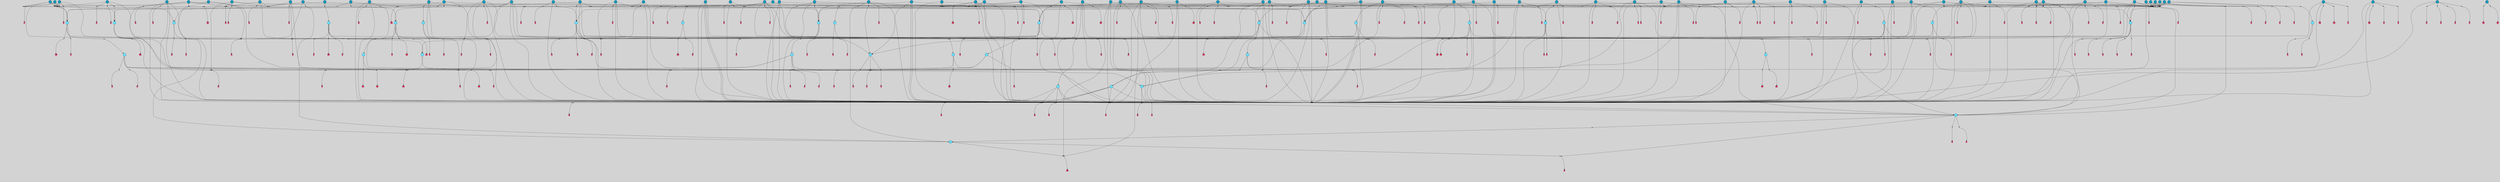 // File exported with GEGELATI v1.3.1
// On the 2024-04-08 17:41:10
// With the File::TPGGraphDotExporter
digraph{
	graph[pad = "0.212, 0.055" bgcolor = lightgray]
	node[shape=circle style = filled label = ""]
		T3 [fillcolor="#66ddff"]
		T4 [fillcolor="#66ddff"]
		T7 [fillcolor="#66ddff"]
		T9 [fillcolor="#66ddff"]
		T11 [fillcolor="#66ddff"]
		T24 [fillcolor="#66ddff"]
		T27 [fillcolor="#66ddff"]
		T54 [fillcolor="#66ddff"]
		T95 [fillcolor="#66ddff"]
		T96 [fillcolor="#66ddff"]
		T111 [fillcolor="#66ddff"]
		T129 [fillcolor="#66ddff"]
		T159 [fillcolor="#66ddff"]
		T195 [fillcolor="#66ddff"]
		T212 [fillcolor="#66ddff"]
		T242 [fillcolor="#66ddff"]
		T280 [fillcolor="#1199bb"]
		T318 [fillcolor="#1199bb"]
		T323 [fillcolor="#66ddff"]
		T324 [fillcolor="#66ddff"]
		T325 [fillcolor="#66ddff"]
		T326 [fillcolor="#1199bb"]
		T327 [fillcolor="#66ddff"]
		T328 [fillcolor="#66ddff"]
		T329 [fillcolor="#66ddff"]
		T330 [fillcolor="#1199bb"]
		T332 [fillcolor="#1199bb"]
		T349 [fillcolor="#1199bb"]
		T375 [fillcolor="#1199bb"]
		T404 [fillcolor="#66ddff"]
		T410 [fillcolor="#66ddff"]
		T417 [fillcolor="#1199bb"]
		T421 [fillcolor="#1199bb"]
		T422 [fillcolor="#66ddff"]
		T434 [fillcolor="#66ddff"]
		T469 [fillcolor="#66ddff"]
		T471 [fillcolor="#1199bb"]
		T480 [fillcolor="#1199bb"]
		T486 [fillcolor="#1199bb"]
		T488 [fillcolor="#66ddff"]
		T492 [fillcolor="#1199bb"]
		T498 [fillcolor="#1199bb"]
		T505 [fillcolor="#66ddff"]
		T515 [fillcolor="#1199bb"]
		T524 [fillcolor="#1199bb"]
		T525 [fillcolor="#1199bb"]
		T529 [fillcolor="#1199bb"]
		T534 [fillcolor="#1199bb"]
		T536 [fillcolor="#1199bb"]
		T538 [fillcolor="#1199bb"]
		T539 [fillcolor="#66ddff"]
		T544 [fillcolor="#1199bb"]
		T545 [fillcolor="#1199bb"]
		T546 [fillcolor="#1199bb"]
		T552 [fillcolor="#66ddff"]
		T554 [fillcolor="#1199bb"]
		T557 [fillcolor="#1199bb"]
		T558 [fillcolor="#1199bb"]
		T559 [fillcolor="#1199bb"]
		T560 [fillcolor="#1199bb"]
		T561 [fillcolor="#1199bb"]
		T563 [fillcolor="#1199bb"]
		T564 [fillcolor="#1199bb"]
		T568 [fillcolor="#1199bb"]
		T577 [fillcolor="#66ddff"]
		T578 [fillcolor="#1199bb"]
		T581 [fillcolor="#1199bb"]
		T583 [fillcolor="#1199bb"]
		T584 [fillcolor="#1199bb"]
		T585 [fillcolor="#1199bb"]
		T587 [fillcolor="#66ddff"]
		T589 [fillcolor="#1199bb"]
		T590 [fillcolor="#1199bb"]
		T591 [fillcolor="#1199bb"]
		T593 [fillcolor="#1199bb"]
		T594 [fillcolor="#1199bb"]
		T596 [fillcolor="#1199bb"]
		T597 [fillcolor="#1199bb"]
		T598 [fillcolor="#1199bb"]
		T600 [fillcolor="#1199bb"]
		T601 [fillcolor="#1199bb"]
		T602 [fillcolor="#1199bb"]
		T605 [fillcolor="#66ddff"]
		T607 [fillcolor="#1199bb"]
		T608 [fillcolor="#1199bb"]
		T610 [fillcolor="#1199bb"]
		T612 [fillcolor="#1199bb"]
		T614 [fillcolor="#1199bb"]
		T619 [fillcolor="#1199bb"]
		T620 [fillcolor="#1199bb"]
		T621 [fillcolor="#1199bb"]
		T622 [fillcolor="#1199bb"]
		T624 [fillcolor="#1199bb"]
		T625 [fillcolor="#1199bb"]
		T627 [fillcolor="#1199bb"]
		T628 [fillcolor="#1199bb"]
		T629 [fillcolor="#1199bb"]
		T630 [fillcolor="#1199bb"]
		T631 [fillcolor="#1199bb"]
		T632 [fillcolor="#1199bb"]
		T633 [fillcolor="#1199bb"]
		T634 [fillcolor="#1199bb"]
		T635 [fillcolor="#1199bb"]
		T636 [fillcolor="#1199bb"]
		T637 [fillcolor="#1199bb"]
		T638 [fillcolor="#1199bb"]
		T266 [fillcolor="#1199bb"]
		T639 [fillcolor="#1199bb"]
		T640 [fillcolor="#1199bb"]
		T641 [fillcolor="#1199bb"]
		T642 [fillcolor="#1199bb"]
		T643 [fillcolor="#1199bb"]
		T644 [fillcolor="#1199bb"]
		T645 [fillcolor="#1199bb"]
		T646 [fillcolor="#1199bb"]
		T647 [fillcolor="#1199bb"]
		P6820 [fillcolor="#cccccc" shape=point] //6|
		I6820 [shape=box style=invis label="6|1&2|6#1|7&#92;n10|7&2|0#1|5&#92;n9|4&0|1#2|2&#92;n8|6&0|0#1|0&#92;n"]
		P6820 -> I6820[style=invis]
		A5089 [fillcolor="#ff3366" shape=box margin=0.03 width=0 height=0 label="3"]
		T3 -> P6820 -> A5089
		P6821 [fillcolor="#cccccc" shape=point] //3|
		I6821 [shape=box style=invis label="7|6&2|4#0|2&#92;n10|3&2|7#1|4&#92;n11|6&0|4#0|1&#92;n7|1&0|0#2|6&#92;n7|6&0|3#2|6&#92;n4|0&2|6#0|1&#92;n4|4&2|5#0|2&#92;n4|6&0|4#2|7&#92;n10|0&2|3#1|5&#92;n2|6&0|5#0|2&#92;n1|0&2|3#0|7&#92;n1|6&2|0#0|5&#92;n6|2&0|1#0|7&#92;n9|2&0|3#2|7&#92;n5|3&0|6#0|6&#92;n1|7&2|5#2|3&#92;n8|1&2|7#0|6&#92;n1|0&2|5#2|1&#92;n7|1&2|2#2|5&#92;n7|4&2|6#0|3&#92;n"]
		P6821 -> I6821[style=invis]
		A5090 [fillcolor="#ff3366" shape=box margin=0.03 width=0 height=0 label="4"]
		T3 -> P6821 -> A5090
		P6822 [fillcolor="#cccccc" shape=point] //7|
		I6822 [shape=box style=invis label="0|2&2|4#2|6&#92;n5|3&0|6#0|1&#92;n4|7&2|6#0|5&#92;n7|6&0|7#0|5&#92;n10|7&2|2#1|1&#92;n"]
		P6822 -> I6822[style=invis]
		A5091 [fillcolor="#ff3366" shape=box margin=0.03 width=0 height=0 label="4"]
		T4 -> P6822 -> A5091
		P6823 [fillcolor="#cccccc" shape=point] //0|
		I6823 [shape=box style=invis label="2|5&0|1#0|6&#92;n6|1&2|2#2|7&#92;n8|0&0|3#1|4&#92;n4|3&2|5#2|4&#92;n8|1&2|4#0|0&#92;n6|6&0|1#2|6&#92;n11|7&2|4#2|5&#92;n6|2&2|4#0|2&#92;n8|5&2|4#2|4&#92;n2|1&2|1#2|2&#92;n2|7&2|5#2|6&#92;n9|7&0|5#0|4&#92;n1|2&0|5#2|6&#92;n4|2&2|3#2|7&#92;n3|3&2|1#0|2&#92;n"]
		P6823 -> I6823[style=invis]
		A5092 [fillcolor="#ff3366" shape=box margin=0.03 width=0 height=0 label="5"]
		T4 -> P6823 -> A5092
		P6824 [fillcolor="#cccccc" shape=point] //-3|
		I6824 [shape=box style=invis label="1|6&2|7#0|7&#92;n10|2&0|7#1|3&#92;n9|6&2|7#2|2&#92;n5|3&0|7#0|7&#92;n1|6&2|3#0|0&#92;n2|3&2|3#2|2&#92;n5|1&2|6#0|6&#92;n"]
		P6824 -> I6824[style=invis]
		A5093 [fillcolor="#ff3366" shape=box margin=0.03 width=0 height=0 label="7"]
		T7 -> P6824 -> A5093
		P6825 [fillcolor="#cccccc" shape=point] //5|
		I6825 [shape=box style=invis label="0|5&2|3#0|1&#92;n0|6&2|1#2|4&#92;n6|2&2|6#0|7&#92;n7|4&0|3#0|1&#92;n5|4&0|7#1|6&#92;n9|1&0|5#2|2&#92;n6|3&2|3#1|7&#92;n11|7&2|4#1|6&#92;n2|5&0|1#0|0&#92;n4|7&0|0#0|2&#92;n6|2&0|6#0|0&#92;n2|1&2|6#2|4&#92;n10|0&2|0#1|0&#92;n6|6&2|4#0|6&#92;n"]
		P6825 -> I6825[style=invis]
		A5094 [fillcolor="#ff3366" shape=box margin=0.03 width=0 height=0 label="8"]
		T7 -> P6825 -> A5094
		P6826 [fillcolor="#cccccc" shape=point] //-6|
		I6826 [shape=box style=invis label="11|1&0|7#2|0&#92;n10|4&0|1#1|0&#92;n4|3&2|4#2|1&#92;n0|5&2|0#0|0&#92;n6|1&0|0#0|3&#92;n8|2&2|0#0|4&#92;n11|4&2|0#1|6&#92;n7|0&2|6#2|3&#92;n5|3&2|6#2|0&#92;n2|0&2|0#0|4&#92;n"]
		P6826 -> I6826[style=invis]
		A5095 [fillcolor="#ff3366" shape=box margin=0.03 width=0 height=0 label="9"]
		T9 -> P6826 -> A5095
		P6827 [fillcolor="#cccccc" shape=point] //2|
		I6827 [shape=box style=invis label="6|3&2|7#1|4&#92;n8|6&0|0#2|5&#92;n2|1&0|2#0|3&#92;n8|7&0|6#0|4&#92;n2|1&2|0#0|1&#92;n0|0&2|2#2|3&#92;n6|6&0|7#2|1&#92;n6|1&0|7#2|6&#92;n5|4&2|7#0|4&#92;n0|3&0|4#2|0&#92;n11|0&2|0#2|5&#92;n4|5&2|5#2|4&#92;n5|7&0|6#0|4&#92;n9|7&2|5#0|3&#92;n5|4&2|1#0|3&#92;n5|3&0|1#1|7&#92;n0|4&0|3#2|5&#92;n"]
		P6827 -> I6827[style=invis]
		A5096 [fillcolor="#ff3366" shape=box margin=0.03 width=0 height=0 label="10"]
		T9 -> P6827 -> A5096
		P6828 [fillcolor="#cccccc" shape=point] //6|
		I6828 [shape=box style=invis label="3|0&2|7#2|2&#92;n3|2&0|4#2|5&#92;n5|1&0|2#1|0&#92;n8|7&0|1#2|0&#92;n8|5&0|3#0|6&#92;n0|2&0|2#2|3&#92;n1|5&2|5#0|5&#92;n5|6&0|6#0|7&#92;n6|7&0|0#2|6&#92;n1|2&2|3#0|0&#92;n7|7&2|3#0|4&#92;n0|7&2|7#0|6&#92;n1|0&2|2#2|7&#92;n4|4&0|1#0|0&#92;n"]
		P6828 -> I6828[style=invis]
		A5097 [fillcolor="#ff3366" shape=box margin=0.03 width=0 height=0 label="11"]
		T11 -> P6828 -> A5097
		P6829 [fillcolor="#cccccc" shape=point] //-4|
		I6829 [shape=box style=invis label="4|1&0|4#2|6&#92;n1|2&2|2#2|0&#92;n1|2&2|0#0|6&#92;n8|4&2|3#2|5&#92;n5|5&2|1#1|0&#92;n"]
		P6829 -> I6829[style=invis]
		A5098 [fillcolor="#ff3366" shape=box margin=0.03 width=0 height=0 label="12"]
		T11 -> P6829 -> A5098
		P6830 [fillcolor="#cccccc" shape=point] //-3|
		I6830 [shape=box style=invis label="8|1&2|3#0|5&#92;n0|6&0|5#0|5&#92;n3|7&2|1#0|6&#92;n3|5&0|1#0|0&#92;n9|5&2|0#0|4&#92;n3|5&0|2#0|3&#92;n10|6&2|4#1|0&#92;n9|4&2|7#2|6&#92;n1|7&2|5#2|2&#92;n"]
		P6830 -> I6830[style=invis]
		A5099 [fillcolor="#ff3366" shape=box margin=0.03 width=0 height=0 label="5"]
		T4 -> P6830 -> A5099
		P6831 [fillcolor="#cccccc" shape=point] //1|
		I6831 [shape=box style=invis label="5|1&0|6#2|7&#92;n2|4&0|4#2|2&#92;n0|6&0|5#0|4&#92;n10|6&2|5#1|6&#92;n9|3&0|1#1|7&#92;n10|3&2|2#1|0&#92;n5|0&0|0#2|1&#92;n11|3&2|3#1|5&#92;n10|3&0|1#1|0&#92;n2|4&0|1#0|1&#92;n0|2&0|3#2|4&#92;n9|2&2|1#2|5&#92;n11|7&2|6#2|6&#92;n"]
		P6831 -> I6831[style=invis]
		T24 -> P6831 -> T7
		P6832 [fillcolor="#cccccc" shape=point] //5|
		I6832 [shape=box style=invis label="3|0&2|0#0|1&#92;n3|0&0|7#0|1&#92;n5|3&0|2#2|6&#92;n4|4&2|4#2|6&#92;n11|2&0|7#1|6&#92;n2|7&2|2#2|5&#92;n9|3&2|6#2|7&#92;n7|7&0|0#0|4&#92;n6|1&2|4#2|3&#92;n5|4&2|0#1|6&#92;n1|3&0|7#0|4&#92;n"]
		P6832 -> I6832[style=invis]
		A5100 [fillcolor="#ff3366" shape=box margin=0.03 width=0 height=0 label="7"]
		T24 -> P6832 -> A5100
		P6833 [fillcolor="#cccccc" shape=point] //-2|
		I6833 [shape=box style=invis label="4|1&0|4#0|3&#92;n4|2&0|5#2|0&#92;n5|5&2|6#0|5&#92;n1|4&0|1#0|2&#92;n6|3&2|7#1|5&#92;n0|4&2|0#0|3&#92;n8|5&2|5#1|2&#92;n10|7&2|7#1|1&#92;n3|4&0|0#2|1&#92;n3|6&2|5#2|5&#92;n8|3&0|1#0|7&#92;n10|0&2|7#1|3&#92;n4|1&2|4#0|1&#92;n9|3&2|0#0|4&#92;n3|6&2|0#0|4&#92;n1|2&0|6#2|1&#92;n4|0&2|1#2|2&#92;n"]
		P6833 -> I6833[style=invis]
		A5101 [fillcolor="#ff3366" shape=box margin=0.03 width=0 height=0 label="14"]
		T24 -> P6833 -> A5101
		P6834 [fillcolor="#cccccc" shape=point] //2|
		I6834 [shape=box style=invis label="9|1&2|3#0|1&#92;n5|2&2|0#2|4&#92;n3|6&2|5#2|7&#92;n7|0&2|5#0|4&#92;n1|2&0|3#0|5&#92;n7|3&2|7#0|0&#92;n"]
		P6834 -> I6834[style=invis]
		A5102 [fillcolor="#ff3366" shape=box margin=0.03 width=0 height=0 label="2"]
		T27 -> P6834 -> A5102
		P6835 [fillcolor="#cccccc" shape=point] //-6|
		I6835 [shape=box style=invis label="7|5&0|4#0|4&#92;n11|0&2|5#2|1&#92;n"]
		P6835 -> I6835[style=invis]
		A5103 [fillcolor="#ff3366" shape=box margin=0.03 width=0 height=0 label="3"]
		T27 -> P6835 -> A5103
		T27 -> P6821
		T27 -> P6823
		P6836 [fillcolor="#cccccc" shape=point] //0|
		I6836 [shape=box style=invis label="4|0&0|3#2|7&#92;n10|2&0|3#1|7&#92;n3|5&0|2#0|3&#92;n4|5&0|0#2|1&#92;n10|7&2|0#1|2&#92;n5|3&2|3#1|6&#92;n9|5&2|0#0|4&#92;n5|4&2|7#0|2&#92;n10|3&2|7#1|4&#92;n7|2&0|1#2|6&#92;n8|6&0|5#0|5&#92;n8|7&2|3#0|5&#92;n2|6&2|4#0|0&#92;n"]
		P6836 -> I6836[style=invis]
		A5104 [fillcolor="#ff3366" shape=box margin=0.03 width=0 height=0 label="5"]
		T27 -> P6836 -> A5104
		P6837 [fillcolor="#cccccc" shape=point] //8|
		I6837 [shape=box style=invis label="9|0&0|1#2|0&#92;n10|1&2|5#1|4&#92;n8|2&2|6#0|4&#92;n2|4&2|5#2|3&#92;n4|2&2|2#0|2&#92;n7|5&0|2#0|0&#92;n8|2&2|1#1|3&#92;n8|7&0|7#2|1&#92;n1|1&0|0#0|7&#92;n5|6&2|5#1|0&#92;n6|6&2|5#0|0&#92;n11|4&0|3#2|6&#92;n4|2&2|4#0|7&#92;n5|6&0|1#2|0&#92;n11|3&0|2#0|7&#92;n"]
		P6837 -> I6837[style=invis]
		A5105 [fillcolor="#ff3366" shape=box margin=0.03 width=0 height=0 label="6"]
		T54 -> P6837 -> A5105
		T54 -> P6832
		P6838 [fillcolor="#cccccc" shape=point] //-10|
		I6838 [shape=box style=invis label="3|6&0|0#0|4&#92;n4|1&2|4#0|1&#92;n5|1&0|1#0|4&#92;n5|5&2|6#0|5&#92;n6|5&0|6#0|3&#92;n11|1&2|0#0|1&#92;n0|7&2|0#0|3&#92;n1|2&0|6#0|1&#92;n8|0&0|4#2|0&#92;n0|4&0|7#2|7&#92;n7|0&2|7#1|3&#92;n3|1&0|5#2|5&#92;n5|1&0|4#0|3&#92;n2|2&0|2#0|0&#92;n8|3&0|1#0|7&#92;n3|0&0|3#0|5&#92;n7|2&0|5#2|0&#92;n6|3&2|7#1|5&#92;n4|7&2|7#2|1&#92;n"]
		P6838 -> I6838[style=invis]
		A5106 [fillcolor="#ff3366" shape=box margin=0.03 width=0 height=0 label="14"]
		T54 -> P6838 -> A5106
		T54 -> P6825
		P6839 [fillcolor="#cccccc" shape=point] //4|
		I6839 [shape=box style=invis label="4|3&0|6#0|3&#92;n5|7&2|3#2|2&#92;n5|6&0|7#1|2&#92;n1|4&2|6#0|3&#92;n8|4&2|1#2|5&#92;n9|5&2|4#1|4&#92;n2|4&0|5#0|7&#92;n10|0&0|6#1|3&#92;n3|0&0|6#0|2&#92;n2|7&2|7#2|6&#92;n5|2&0|5#1|5&#92;n10|4&2|5#1|7&#92;n4|0&0|4#2|4&#92;n11|1&0|4#2|6&#92;n10|6&2|0#1|4&#92;n9|7&0|3#1|4&#92;n4|5&2|7#0|6&#92;n11|5&2|6#2|3&#92;n0|3&0|5#0|1&#92;n"]
		P6839 -> I6839[style=invis]
		A5107 [fillcolor="#ff3366" shape=box margin=0.03 width=0 height=0 label="13"]
		T95 -> P6839 -> A5107
		P6840 [fillcolor="#cccccc" shape=point] //8|
		I6840 [shape=box style=invis label="9|7&0|5#2|5&#92;n3|3&2|3#0|2&#92;n9|5&2|2#1|0&#92;n2|3&0|6#0|3&#92;n4|4&2|5#2|7&#92;n11|3&2|0#1|5&#92;n6|6&2|1#2|2&#92;n4|6&0|1#2|2&#92;n2|5&2|7#2|2&#92;n7|7&2|2#2|3&#92;n6|5&0|3#2|6&#92;n6|7&0|6#0|2&#92;n"]
		P6840 -> I6840[style=invis]
		A5108 [fillcolor="#ff3366" shape=box margin=0.03 width=0 height=0 label="14"]
		T95 -> P6840 -> A5108
		P6841 [fillcolor="#cccccc" shape=point] //2|
		I6841 [shape=box style=invis label="4|1&0|4#2|6&#92;n5|5&2|1#1|0&#92;n1|0&2|0#0|6&#92;n8|4&2|3#2|5&#92;n"]
		P6841 -> I6841[style=invis]
		T95 -> P6841 -> T11
		P6842 [fillcolor="#cccccc" shape=point] //-9|
		I6842 [shape=box style=invis label="2|0&2|0#2|1&#92;n4|4&2|4#2|6&#92;n9|1&0|3#1|7&#92;n5|3&0|2#2|6&#92;n2|7&2|2#2|5&#92;n5|4&2|0#1|6&#92;n3|0&0|7#0|1&#92;n1|3&0|7#0|4&#92;n11|6&2|2#0|7&#92;n7|7&0|0#0|4&#92;n11|0&0|7#1|6&#92;n9|3&2|6#2|7&#92;n"]
		P6842 -> I6842[style=invis]
		A5109 [fillcolor="#ff3366" shape=box margin=0.03 width=0 height=0 label="7"]
		T95 -> P6842 -> A5109
		P6843 [fillcolor="#cccccc" shape=point] //-8|
		I6843 [shape=box style=invis label="7|5&0|4#2|4&#92;n"]
		P6843 -> I6843[style=invis]
		A5110 [fillcolor="#ff3366" shape=box margin=0.03 width=0 height=0 label="3"]
		T95 -> P6843 -> A5110
		P6844 [fillcolor="#cccccc" shape=point] //6|
		I6844 [shape=box style=invis label="0|5&2|3#0|1&#92;n0|6&2|1#2|4&#92;n9|1&0|5#2|2&#92;n7|4&0|3#0|1&#92;n5|4&0|7#1|6&#92;n2|5&0|1#0|0&#92;n6|3&2|3#1|7&#92;n11|7&2|4#1|6&#92;n6|2&2|6#0|1&#92;n4|7&0|0#0|2&#92;n6|2&0|6#0|0&#92;n9|1&2|6#2|4&#92;n10|0&2|0#1|0&#92;n6|6&2|4#0|6&#92;n"]
		P6844 -> I6844[style=invis]
		A5111 [fillcolor="#ff3366" shape=box margin=0.03 width=0 height=0 label="8"]
		T96 -> P6844 -> A5111
		P6845 [fillcolor="#cccccc" shape=point] //5|
		I6845 [shape=box style=invis label="10|4&0|1#1|0&#92;n4|3&2|4#2|1&#92;n2|0&2|0#0|4&#92;n6|1&0|0#0|3&#92;n8|2&2|0#0|4&#92;n0|0&0|0#0|0&#92;n11|4&2|0#1|6&#92;n7|0&2|6#2|3&#92;n5|3&2|6#2|0&#92;n0|0&2|0#0|0&#92;n"]
		P6845 -> I6845[style=invis]
		A5112 [fillcolor="#ff3366" shape=box margin=0.03 width=0 height=0 label="9"]
		T96 -> P6845 -> A5112
		T96 -> P6820
		P6846 [fillcolor="#cccccc" shape=point] //1|
		I6846 [shape=box style=invis label="5|4&0|7#1|6&#92;n0|6&2|1#2|4&#92;n7|4&0|3#0|1&#92;n0|5&2|3#0|1&#92;n9|1&0|5#2|2&#92;n6|3&2|3#1|7&#92;n11|7&2|4#1|6&#92;n2|5&0|1#0|0&#92;n7|5&2|3#1|1&#92;n4|7&0|0#0|2&#92;n6|2&0|6#0|0&#92;n2|1&2|6#2|4&#92;n10|0&2|7#1|0&#92;n6|6&2|4#0|6&#92;n"]
		P6846 -> I6846[style=invis]
		A5113 [fillcolor="#ff3366" shape=box margin=0.03 width=0 height=0 label="8"]
		T96 -> P6846 -> A5113
		T96 -> P6830
		P6847 [fillcolor="#cccccc" shape=point] //-5|
		I6847 [shape=box style=invis label="0|0&2|3#0|2&#92;n10|5&0|6#1|3&#92;n7|3&0|6#2|3&#92;n3|4&0|6#0|6&#92;n10|5&0|2#1|1&#92;n5|0&0|1#0|3&#92;n6|6&2|5#1|5&#92;n7|4&0|2#1|7&#92;n5|7&0|1#2|5&#92;n1|5&0|0#0|3&#92;n7|5&2|1#2|6&#92;n9|0&0|2#0|0&#92;n4|0&2|4#0|0&#92;n4|6&0|0#2|3&#92;n3|1&0|6#2|5&#92;n7|7&2|1#2|3&#92;n9|4&2|2#0|6&#92;n"]
		P6847 -> I6847[style=invis]
		T111 -> P6847 -> T9
		P6848 [fillcolor="#cccccc" shape=point] //7|
		I6848 [shape=box style=invis label="7|4&2|1#2|0&#92;n4|1&2|4#2|3&#92;n5|0&2|0#2|2&#92;n6|1&2|4#2|6&#92;n"]
		P6848 -> I6848[style=invis]
		A5114 [fillcolor="#ff3366" shape=box margin=0.03 width=0 height=0 label="9"]
		T111 -> P6848 -> A5114
		P6849 [fillcolor="#cccccc" shape=point] //2|
		I6849 [shape=box style=invis label="3|0&2|0#0|1&#92;n11|2&0|7#1|6&#92;n8|7&2|4#0|5&#92;n5|3&0|2#2|6&#92;n4|4&2|4#2|6&#92;n3|0&0|7#0|1&#92;n2|7&2|2#2|5&#92;n9|3&2|6#2|7&#92;n7|7&0|0#0|4&#92;n6|1&2|4#1|3&#92;n5|4&2|0#1|6&#92;n1|3&0|7#0|4&#92;n"]
		P6849 -> I6849[style=invis]
		A5115 [fillcolor="#ff3366" shape=box margin=0.03 width=0 height=0 label="7"]
		T111 -> P6849 -> A5115
		T111 -> P6826
		T129 -> P6837
		T129 -> P6832
		P6850 [fillcolor="#cccccc" shape=point] //10|
		I6850 [shape=box style=invis label="4|5&2|7#2|1&#92;n1|7&2|3#0|6&#92;n3|5&2|2#0|3&#92;n10|3&0|7#1|4&#92;n7|1&0|4#2|6&#92;n10|2&0|3#1|7&#92;n9|5&2|0#0|4&#92;n4|0&0|3#2|7&#92;n11|4&2|6#1|2&#92;n5|4&2|7#0|2&#92;n2|6&2|4#0|0&#92;n6|5&0|7#2|1&#92;n5|3&2|3#1|6&#92;n10|7&2|0#1|2&#92;n"]
		P6850 -> I6850[style=invis]
		A5116 [fillcolor="#ff3366" shape=box margin=0.03 width=0 height=0 label="5"]
		T129 -> P6850 -> A5116
		P6851 [fillcolor="#cccccc" shape=point] //5|
		I6851 [shape=box style=invis label="9|4&2|3#1|3&#92;n0|4&2|4#0|5&#92;n6|1&2|6#2|5&#92;n4|0&0|5#2|0&#92;n"]
		P6851 -> I6851[style=invis]
		A5117 [fillcolor="#ff3366" shape=box margin=0.03 width=0 height=0 label="7"]
		T129 -> P6851 -> A5117
		P6852 [fillcolor="#cccccc" shape=point] //6|
		I6852 [shape=box style=invis label="9|4&2|7#0|6&#92;n8|4&0|1#1|0&#92;n1|3&0|0#2|1&#92;n2|4&0|6#2|2&#92;n5|1&2|5#0|7&#92;n3|0&0|3#2|6&#92;n2|2&2|6#0|2&#92;n8|4&0|4#2|2&#92;n5|1&2|4#0|3&#92;n9|4&0|6#0|6&#92;n5|0&2|2#1|5&#92;n11|7&0|0#1|1&#92;n0|4&0|3#0|3&#92;n7|7&2|4#2|5&#92;n1|5&0|1#2|1&#92;n"]
		P6852 -> I6852[style=invis]
		A5118 [fillcolor="#ff3366" shape=box margin=0.03 width=0 height=0 label="1"]
		T129 -> P6852 -> A5118
		P6853 [fillcolor="#cccccc" shape=point] //7|
		I6853 [shape=box style=invis label="7|0&2|1#2|0&#92;n9|7&2|1#1|7&#92;n8|2&0|1#1|0&#92;n6|6&0|2#1|1&#92;n2|2&0|5#0|0&#92;n5|7&0|0#2|1&#92;n5|1&2|5#1|5&#92;n4|7&2|4#2|3&#92;n10|5&2|2#1|5&#92;n1|3&2|2#2|0&#92;n10|2&2|6#1|5&#92;n"]
		P6853 -> I6853[style=invis]
		A5119 [fillcolor="#ff3366" shape=box margin=0.03 width=0 height=0 label="1"]
		T159 -> P6853 -> A5119
		P6854 [fillcolor="#cccccc" shape=point] //7|
		I6854 [shape=box style=invis label="7|4&2|7#0|4&#92;n4|6&0|1#2|5&#92;n2|1&2|3#0|0&#92;n4|3&2|0#0|1&#92;n0|0&2|7#2|7&#92;n7|7&0|5#2|3&#92;n5|0&2|1#2|2&#92;n10|0&0|4#1|2&#92;n4|4&0|7#0|0&#92;n6|7&0|2#0|1&#92;n1|4&2|5#0|4&#92;n"]
		P6854 -> I6854[style=invis]
		A5120 [fillcolor="#ff3366" shape=box margin=0.03 width=0 height=0 label="0"]
		T159 -> P6854 -> A5120
		P6855 [fillcolor="#cccccc" shape=point] //5|
		I6855 [shape=box style=invis label="0|5&2|3#0|1&#92;n0|6&2|1#2|4&#92;n6|2&2|6#0|7&#92;n9|0&2|7#1|1&#92;n7|4&0|3#0|1&#92;n11|7&2|4#1|6&#92;n9|1&0|5#2|2&#92;n5|4&0|7#1|6&#92;n2|5&0|1#0|0&#92;n4|7&0|0#0|2&#92;n6|2&0|6#0|0&#92;n2|1&2|6#2|4&#92;n10|0&0|0#1|0&#92;n6|6&2|4#0|6&#92;n"]
		P6855 -> I6855[style=invis]
		T159 -> P6855 -> T129
		P6856 [fillcolor="#cccccc" shape=point] //5|
		I6856 [shape=box style=invis label="3|0&2|0#2|1&#92;n3|0&0|7#0|1&#92;n5|3&0|2#2|6&#92;n4|4&2|4#2|6&#92;n5|4&2|0#1|6&#92;n2|7&2|2#2|5&#92;n1|3&0|7#0|4&#92;n11|6&2|2#0|7&#92;n7|7&0|0#0|4&#92;n6|1&2|4#2|3&#92;n11|0&0|7#1|6&#92;n9|3&2|6#2|7&#92;n"]
		P6856 -> I6856[style=invis]
		A5121 [fillcolor="#ff3366" shape=box margin=0.03 width=0 height=0 label="7"]
		T195 -> P6856 -> A5121
		P6857 [fillcolor="#cccccc" shape=point] //4|
		I6857 [shape=box style=invis label="7|1&0|6#0|1&#92;n6|7&2|7#1|7&#92;n10|1&2|1#1|1&#92;n9|6&2|2#1|4&#92;n4|7&0|4#2|2&#92;n9|6&0|5#1|1&#92;n10|0&2|6#1|6&#92;n5|1&0|1#2|3&#92;n10|1&0|5#1|0&#92;n3|4&2|3#0|0&#92;n8|2&0|5#2|4&#92;n1|6&2|0#0|0&#92;n2|3&0|1#2|6&#92;n5|2&2|2#1|6&#92;n2|2&0|1#2|1&#92;n3|1&2|7#0|3&#92;n6|7&2|3#0|4&#92;n"]
		P6857 -> I6857[style=invis]
		A5122 [fillcolor="#ff3366" shape=box margin=0.03 width=0 height=0 label="10"]
		T195 -> P6857 -> A5122
		P6858 [fillcolor="#cccccc" shape=point] //-4|
		I6858 [shape=box style=invis label="0|4&0|0#2|7&#92;n8|5&2|4#2|4&#92;n4|3&2|5#2|4&#92;n11|7&2|2#2|5&#92;n6|5&2|2#2|7&#92;n3|2&0|7#0|7&#92;n3|3&2|1#0|3&#92;n2|6&0|3#2|5&#92;n0|1&2|6#2|2&#92;n8|2&0|0#1|6&#92;n0|7&0|5#0|4&#92;n9|5&0|3#2|7&#92;n2|7&2|5#2|6&#92;n9|0&2|0#0|1&#92;n1|2&2|4#0|2&#92;n"]
		P6858 -> I6858[style=invis]
		T195 -> P6858 -> T27
		T195 -> P6854
		P6859 [fillcolor="#cccccc" shape=point] //6|
		I6859 [shape=box style=invis label="9|4&2|7#0|6&#92;n8|4&0|1#1|0&#92;n1|3&0|0#2|1&#92;n2|4&0|6#2|2&#92;n5|1&2|5#0|7&#92;n3|0&0|3#2|6&#92;n2|2&2|6#0|2&#92;n8|4&0|4#2|2&#92;n5|1&2|4#0|3&#92;n9|4&0|6#0|6&#92;n5|0&2|2#1|5&#92;n11|7&0|0#1|1&#92;n0|4&0|3#0|3&#92;n7|7&2|4#2|5&#92;n1|5&0|1#2|1&#92;n"]
		P6859 -> I6859[style=invis]
		A5123 [fillcolor="#ff3366" shape=box margin=0.03 width=0 height=0 label="1"]
		T212 -> P6859 -> A5123
		P6860 [fillcolor="#cccccc" shape=point] //5|
		I6860 [shape=box style=invis label="9|4&2|3#1|3&#92;n0|4&2|4#0|5&#92;n6|1&2|6#2|5&#92;n4|0&0|5#2|0&#92;n"]
		P6860 -> I6860[style=invis]
		A5124 [fillcolor="#ff3366" shape=box margin=0.03 width=0 height=0 label="7"]
		T212 -> P6860 -> A5124
		P6861 [fillcolor="#cccccc" shape=point] //5|
		I6861 [shape=box style=invis label="3|0&2|0#0|1&#92;n3|0&0|7#0|1&#92;n5|3&0|2#2|6&#92;n4|4&2|4#2|6&#92;n11|2&0|7#1|6&#92;n2|7&2|2#2|5&#92;n9|3&2|6#2|7&#92;n7|7&0|0#0|4&#92;n6|1&2|4#2|3&#92;n5|4&2|0#1|6&#92;n1|3&0|7#0|4&#92;n"]
		P6861 -> I6861[style=invis]
		A5125 [fillcolor="#ff3366" shape=box margin=0.03 width=0 height=0 label="7"]
		T212 -> P6861 -> A5125
		P6862 [fillcolor="#cccccc" shape=point] //8|
		I6862 [shape=box style=invis label="9|0&0|1#2|0&#92;n10|1&2|5#1|4&#92;n8|2&2|6#0|4&#92;n2|4&2|5#2|3&#92;n4|2&2|2#0|2&#92;n7|5&0|2#0|0&#92;n8|2&2|1#1|3&#92;n8|7&0|7#2|1&#92;n1|1&0|0#0|7&#92;n5|6&2|5#1|0&#92;n6|6&2|5#0|0&#92;n11|4&0|3#2|6&#92;n4|2&2|4#0|7&#92;n5|6&0|1#2|0&#92;n11|3&0|2#0|7&#92;n"]
		P6862 -> I6862[style=invis]
		A5126 [fillcolor="#ff3366" shape=box margin=0.03 width=0 height=0 label="6"]
		T212 -> P6862 -> A5126
		P6863 [fillcolor="#cccccc" shape=point] //10|
		I6863 [shape=box style=invis label="4|5&2|7#2|1&#92;n1|7&2|3#0|6&#92;n3|5&2|2#0|3&#92;n10|3&0|7#1|4&#92;n7|1&0|4#2|6&#92;n10|2&0|3#1|7&#92;n9|5&2|0#0|4&#92;n4|0&0|3#2|7&#92;n11|4&2|6#1|2&#92;n5|4&2|7#0|2&#92;n2|6&2|4#0|0&#92;n6|5&0|7#2|1&#92;n5|3&2|3#1|6&#92;n10|7&2|0#1|2&#92;n"]
		P6863 -> I6863[style=invis]
		A5127 [fillcolor="#ff3366" shape=box margin=0.03 width=0 height=0 label="5"]
		T212 -> P6863 -> A5127
		P6864 [fillcolor="#cccccc" shape=point] //5|
		I6864 [shape=box style=invis label="1|6&2|7#0|7&#92;n9|2&2|7#2|2&#92;n10|2&0|7#1|3&#92;n5|3&0|7#0|7&#92;n7|0&2|7#2|2&#92;n1|6&2|3#0|0&#92;n2|3&2|3#2|2&#92;n"]
		P6864 -> I6864[style=invis]
		A5128 [fillcolor="#ff3366" shape=box margin=0.03 width=0 height=0 label="7"]
		T242 -> P6864 -> A5128
		P6865 [fillcolor="#cccccc" shape=point] //-8|
		I6865 [shape=box style=invis label="7|5&0|2#2|1&#92;n1|0&2|6#0|0&#92;n7|1&2|6#1|1&#92;n8|7&0|3#1|6&#92;n3|7&2|3#2|4&#92;n"]
		P6865 -> I6865[style=invis]
		A5129 [fillcolor="#ff3366" shape=box margin=0.03 width=0 height=0 label="2"]
		T242 -> P6865 -> A5129
		P6866 [fillcolor="#cccccc" shape=point] //-3|
		I6866 [shape=box style=invis label="1|1&2|1#0|1&#92;n1|4&0|0#2|4&#92;n11|0&2|3#0|2&#92;n11|6&0|4#0|1&#92;n5|2&0|6#1|5&#92;n3|7&2|6#2|7&#92;n7|7&0|1#2|1&#92;n9|5&2|2#2|0&#92;n6|5&2|6#1|4&#92;n0|7&0|5#2|4&#92;n8|1&0|0#2|3&#92;n0|5&0|3#0|5&#92;n2|0&2|4#0|5&#92;n7|5&2|7#1|3&#92;n8|3&0|0#1|2&#92;n"]
		P6866 -> I6866[style=invis]
		A5130 [fillcolor="#ff3366" shape=box margin=0.03 width=0 height=0 label="1"]
		T242 -> P6866 -> A5130
		T280 -> P6839
		P6867 [fillcolor="#cccccc" shape=point] //1|
		I6867 [shape=box style=invis label="0|4&0|1#0|1&#92;n10|5&2|5#1|6&#92;n7|7&2|5#2|2&#92;n9|5&0|7#2|7&#92;n8|4&0|3#2|7&#92;n11|0&2|3#0|5&#92;n7|0&0|0#0|1&#92;n4|2&0|4#0|5&#92;n5|1&0|6#2|7&#92;n11|3&0|7#1|3&#92;n"]
		P6867 -> I6867[style=invis]
		T280 -> P6867 -> T7
		P6868 [fillcolor="#cccccc" shape=point] //-3|
		I6868 [shape=box style=invis label="4|5&0|0#0|0&#92;n4|7&0|0#0|2&#92;n0|6&2|1#2|4&#92;n9|1&0|5#2|2&#92;n10|0&2|0#1|0&#92;n6|6&2|4#0|6&#92;n2|5&0|1#0|0&#92;n6|3&2|3#1|7&#92;n11|7&2|4#1|6&#92;n6|2&2|6#0|1&#92;n6|2&0|0#0|0&#92;n9|1&2|6#2|4&#92;n10|4&0|3#1|1&#92;n5|4&2|7#1|6&#92;n"]
		P6868 -> I6868[style=invis]
		T280 -> P6868 -> T95
		P6869 [fillcolor="#cccccc" shape=point] //5|
		I6869 [shape=box style=invis label="11|7&2|0#1|7&#92;n1|5&2|4#2|4&#92;n4|3&0|1#0|5&#92;n1|6&0|0#0|4&#92;n8|6&2|4#0|0&#92;n4|0&2|0#0|5&#92;n10|4&2|0#1|0&#92;n4|4&0|5#0|1&#92;n0|7&2|1#0|5&#92;n0|6&2|3#2|0&#92;n9|6&2|5#1|3&#92;n"]
		P6869 -> I6869[style=invis]
		T318 -> P6869 -> T195
		P6870 [fillcolor="#cccccc" shape=point] //-9|
		I6870 [shape=box style=invis label="4|7&2|6#0|5&#92;n11|3&0|2#2|6&#92;n10|2&2|4#1|6&#92;n3|0&2|6#2|7&#92;n4|3&0|5#0|7&#92;n2|3&0|7#0|7&#92;n10|6&0|7#1|5&#92;n10|1&2|2#1|1&#92;n1|7&0|3#2|6&#92;n"]
		P6870 -> I6870[style=invis]
		A5131 [fillcolor="#ff3366" shape=box margin=0.03 width=0 height=0 label="4"]
		T318 -> P6870 -> A5131
		P6871 [fillcolor="#cccccc" shape=point] //7|
		I6871 [shape=box style=invis label="7|2&0|4#1|3&#92;n7|7&0|0#0|4&#92;n4|4&2|4#2|6&#92;n2|3&2|2#2|5&#92;n8|0&0|2#2|1&#92;n9|3&2|6#2|7&#92;n6|4&2|4#2|3&#92;n3|3&2|0#0|1&#92;n6|4&2|0#1|6&#92;n5|3&0|7#0|4&#92;n"]
		P6871 -> I6871[style=invis]
		A5132 [fillcolor="#ff3366" shape=box margin=0.03 width=0 height=0 label="7"]
		T318 -> P6871 -> A5132
		P6872 [fillcolor="#cccccc" shape=point] //-6|
		I6872 [shape=box style=invis label="9|0&2|0#0|1&#92;n3|2&0|2#0|3&#92;n5|4&0|5#1|7&#92;n2|1&0|4#0|3&#92;n9|2&2|0#2|4&#92;n7|6&0|4#0|2&#92;n2|3&0|6#2|6&#92;n1|2&0|3#2|0&#92;n"]
		P6872 -> I6872[style=invis]
		T318 -> P6872 -> T54
		P6873 [fillcolor="#cccccc" shape=point] //-2|
		I6873 [shape=box style=invis label="1|3&0|2#0|7&#92;n6|1&0|7#0|0&#92;n6|1&2|4#1|7&#92;n3|0&2|3#0|3&#92;n0|2&0|7#2|6&#92;n"]
		P6873 -> I6873[style=invis]
		T318 -> P6873 -> T195
		P6874 [fillcolor="#cccccc" shape=point] //-9|
		I6874 [shape=box style=invis label="2|0&2|0#2|1&#92;n4|4&2|4#2|6&#92;n9|1&0|3#1|7&#92;n5|3&0|2#2|6&#92;n2|7&2|2#2|5&#92;n5|4&2|0#1|6&#92;n3|0&0|7#0|1&#92;n1|3&0|7#0|4&#92;n11|6&2|2#0|7&#92;n7|7&0|0#0|4&#92;n11|0&0|7#1|6&#92;n9|3&2|6#2|7&#92;n"]
		P6874 -> I6874[style=invis]
		A5133 [fillcolor="#ff3366" shape=box margin=0.03 width=0 height=0 label="7"]
		T323 -> P6874 -> A5133
		P6875 [fillcolor="#cccccc" shape=point] //-4|
		I6875 [shape=box style=invis label="4|1&0|4#2|6&#92;n1|2&2|2#2|0&#92;n1|2&2|0#0|6&#92;n8|4&2|3#2|5&#92;n5|5&2|1#1|0&#92;n"]
		P6875 -> I6875[style=invis]
		A5134 [fillcolor="#ff3366" shape=box margin=0.03 width=0 height=0 label="12"]
		T324 -> P6875 -> A5134
		P6876 [fillcolor="#cccccc" shape=point] //8|
		I6876 [shape=box style=invis label="9|7&0|5#2|5&#92;n3|3&2|3#0|2&#92;n9|5&2|2#1|0&#92;n2|3&0|6#0|3&#92;n4|4&2|5#2|7&#92;n11|3&2|0#1|5&#92;n6|6&2|1#2|2&#92;n4|6&0|1#2|2&#92;n2|5&2|7#2|2&#92;n7|7&2|2#2|3&#92;n6|5&0|3#2|6&#92;n6|7&0|6#0|2&#92;n"]
		P6876 -> I6876[style=invis]
		A5135 [fillcolor="#ff3366" shape=box margin=0.03 width=0 height=0 label="14"]
		T323 -> P6876 -> A5135
		P6877 [fillcolor="#cccccc" shape=point] //-8|
		I6877 [shape=box style=invis label="7|5&0|4#2|4&#92;n"]
		P6877 -> I6877[style=invis]
		A5136 [fillcolor="#ff3366" shape=box margin=0.03 width=0 height=0 label="3"]
		T323 -> P6877 -> A5136
		P6878 [fillcolor="#cccccc" shape=point] //4|
		I6878 [shape=box style=invis label="4|3&0|6#0|3&#92;n5|7&2|3#2|2&#92;n5|6&0|7#1|2&#92;n1|4&2|6#0|3&#92;n8|4&2|1#2|5&#92;n9|5&2|4#1|4&#92;n2|4&0|5#0|7&#92;n10|0&0|6#1|3&#92;n3|0&0|6#0|2&#92;n2|7&2|7#2|6&#92;n5|2&0|5#1|5&#92;n10|4&2|5#1|7&#92;n4|0&0|4#2|4&#92;n11|1&0|4#2|6&#92;n10|6&2|0#1|4&#92;n9|7&0|3#1|4&#92;n4|5&2|7#0|6&#92;n11|5&2|6#2|3&#92;n0|3&0|5#0|1&#92;n"]
		P6878 -> I6878[style=invis]
		A5137 [fillcolor="#ff3366" shape=box margin=0.03 width=0 height=0 label="13"]
		T323 -> P6878 -> A5137
		P6879 [fillcolor="#cccccc" shape=point] //-3|
		I6879 [shape=box style=invis label="4|5&0|0#0|0&#92;n4|7&0|0#0|2&#92;n0|6&2|1#2|4&#92;n9|1&0|5#2|2&#92;n10|0&2|0#1|0&#92;n6|6&2|4#0|6&#92;n2|5&0|1#0|0&#92;n6|3&2|3#1|7&#92;n11|7&2|4#1|6&#92;n6|2&2|6#0|1&#92;n6|2&0|0#0|0&#92;n9|1&2|6#2|4&#92;n10|4&0|3#1|1&#92;n5|4&2|7#1|6&#92;n"]
		P6879 -> I6879[style=invis]
		T326 -> P6879 -> T323
		P6880 [fillcolor="#cccccc" shape=point] //2|
		I6880 [shape=box style=invis label="4|1&0|4#2|6&#92;n5|5&2|1#1|0&#92;n1|0&2|0#0|6&#92;n8|4&2|3#2|5&#92;n"]
		P6880 -> I6880[style=invis]
		T323 -> P6880 -> T324
		P6881 [fillcolor="#cccccc" shape=point] //5|
		I6881 [shape=box style=invis label="0|5&2|3#0|1&#92;n0|6&2|1#2|4&#92;n6|2&2|6#0|7&#92;n7|4&0|3#0|1&#92;n5|4&0|7#1|6&#92;n9|1&0|5#2|2&#92;n6|3&2|3#1|7&#92;n11|7&2|4#1|6&#92;n2|5&0|1#0|0&#92;n4|7&0|0#0|2&#92;n6|2&0|6#0|0&#92;n2|1&2|6#2|4&#92;n10|0&2|0#1|0&#92;n6|6&2|4#0|6&#92;n"]
		P6881 -> I6881[style=invis]
		A5138 [fillcolor="#ff3366" shape=box margin=0.03 width=0 height=0 label="8"]
		T325 -> P6881 -> A5138
		P6882 [fillcolor="#cccccc" shape=point] //-3|
		I6882 [shape=box style=invis label="1|6&2|7#0|7&#92;n10|2&0|7#1|3&#92;n9|6&2|7#2|2&#92;n5|3&0|7#0|7&#92;n1|6&2|3#0|0&#92;n2|3&2|3#2|2&#92;n5|1&2|6#0|6&#92;n"]
		P6882 -> I6882[style=invis]
		A5139 [fillcolor="#ff3366" shape=box margin=0.03 width=0 height=0 label="7"]
		T325 -> P6882 -> A5139
		P6883 [fillcolor="#cccccc" shape=point] //1|
		I6883 [shape=box style=invis label="0|4&0|1#0|1&#92;n10|5&2|5#1|6&#92;n7|7&2|5#2|2&#92;n9|5&0|7#2|7&#92;n8|4&0|3#2|7&#92;n11|0&2|3#0|5&#92;n7|0&0|0#0|1&#92;n4|2&0|4#0|5&#92;n5|1&0|6#2|7&#92;n11|3&0|7#1|3&#92;n"]
		P6883 -> I6883[style=invis]
		T326 -> P6883 -> T325
		P6884 [fillcolor="#cccccc" shape=point] //6|
		I6884 [shape=box style=invis label="3|0&2|7#2|2&#92;n3|2&0|4#2|5&#92;n5|1&0|2#1|0&#92;n8|7&0|1#2|0&#92;n8|5&0|3#0|6&#92;n0|2&0|2#2|3&#92;n1|5&2|5#0|5&#92;n5|6&0|6#0|7&#92;n6|7&0|0#2|6&#92;n1|2&2|3#0|0&#92;n7|7&2|3#0|4&#92;n0|7&2|7#0|6&#92;n1|0&2|2#2|7&#92;n4|4&0|1#0|0&#92;n"]
		P6884 -> I6884[style=invis]
		A5140 [fillcolor="#ff3366" shape=box margin=0.03 width=0 height=0 label="11"]
		T324 -> P6884 -> A5140
		P6885 [fillcolor="#cccccc" shape=point] //4|
		I6885 [shape=box style=invis label="4|3&0|6#0|3&#92;n5|7&2|3#2|2&#92;n5|6&0|7#1|2&#92;n1|4&2|6#0|3&#92;n8|4&2|1#2|5&#92;n9|5&2|4#1|4&#92;n2|4&0|5#0|7&#92;n10|0&0|6#1|3&#92;n3|0&0|6#0|2&#92;n2|7&2|7#2|6&#92;n5|2&0|5#1|5&#92;n10|4&2|5#1|7&#92;n4|0&0|4#2|4&#92;n11|1&0|4#2|6&#92;n10|6&2|0#1|4&#92;n9|7&0|3#1|4&#92;n4|5&2|7#0|6&#92;n11|5&2|6#2|3&#92;n0|3&0|5#0|1&#92;n"]
		P6885 -> I6885[style=invis]
		A5141 [fillcolor="#ff3366" shape=box margin=0.03 width=0 height=0 label="13"]
		T326 -> P6885 -> A5141
		P6886 [fillcolor="#cccccc" shape=point] //-4|
		I6886 [shape=box style=invis label="4|1&0|4#2|6&#92;n1|2&2|2#2|0&#92;n1|2&2|0#0|6&#92;n8|4&2|3#2|5&#92;n5|5&2|1#1|0&#92;n"]
		P6886 -> I6886[style=invis]
		A5142 [fillcolor="#ff3366" shape=box margin=0.03 width=0 height=0 label="12"]
		T327 -> P6886 -> A5142
		P6887 [fillcolor="#cccccc" shape=point] //-9|
		I6887 [shape=box style=invis label="2|0&2|0#2|1&#92;n4|4&2|4#2|6&#92;n9|1&0|3#1|7&#92;n5|3&0|2#2|6&#92;n2|7&2|2#2|5&#92;n5|4&2|0#1|6&#92;n3|0&0|7#0|1&#92;n1|3&0|7#0|4&#92;n11|6&2|2#0|7&#92;n7|7&0|0#0|4&#92;n11|0&0|7#1|6&#92;n9|3&2|6#2|7&#92;n"]
		P6887 -> I6887[style=invis]
		A5143 [fillcolor="#ff3366" shape=box margin=0.03 width=0 height=0 label="7"]
		T328 -> P6887 -> A5143
		P6888 [fillcolor="#cccccc" shape=point] //6|
		I6888 [shape=box style=invis label="3|0&2|7#2|2&#92;n3|2&0|4#2|5&#92;n5|1&0|2#1|0&#92;n8|7&0|1#2|0&#92;n8|5&0|3#0|6&#92;n0|2&0|2#2|3&#92;n1|5&2|5#0|5&#92;n5|6&0|6#0|7&#92;n6|7&0|0#2|6&#92;n1|2&2|3#0|0&#92;n7|7&2|3#0|4&#92;n0|7&2|7#0|6&#92;n1|0&2|2#2|7&#92;n4|4&0|1#0|0&#92;n"]
		P6888 -> I6888[style=invis]
		A5144 [fillcolor="#ff3366" shape=box margin=0.03 width=0 height=0 label="11"]
		T327 -> P6888 -> A5144
		P6889 [fillcolor="#cccccc" shape=point] //2|
		I6889 [shape=box style=invis label="4|1&0|4#2|6&#92;n5|5&2|1#1|0&#92;n1|0&2|0#0|6&#92;n8|4&2|3#2|5&#92;n"]
		P6889 -> I6889[style=invis]
		T328 -> P6889 -> T327
		P6890 [fillcolor="#cccccc" shape=point] //-3|
		I6890 [shape=box style=invis label="4|5&0|0#0|0&#92;n4|7&0|0#0|2&#92;n0|6&2|1#2|4&#92;n9|1&0|5#2|2&#92;n10|0&2|0#1|0&#92;n6|6&2|4#0|6&#92;n2|5&0|1#0|0&#92;n6|3&2|3#1|7&#92;n11|7&2|4#1|6&#92;n6|2&2|6#0|1&#92;n6|2&0|0#0|0&#92;n9|1&2|6#2|4&#92;n10|4&0|3#1|1&#92;n5|4&2|7#1|6&#92;n"]
		P6890 -> I6890[style=invis]
		T330 -> P6890 -> T328
		P6891 [fillcolor="#cccccc" shape=point] //5|
		I6891 [shape=box style=invis label="0|5&2|3#0|1&#92;n0|6&2|1#2|4&#92;n6|2&2|6#0|7&#92;n7|4&0|3#0|1&#92;n5|4&0|7#1|6&#92;n9|1&0|5#2|2&#92;n6|3&2|3#1|7&#92;n11|7&2|4#1|6&#92;n2|5&0|1#0|0&#92;n4|7&0|0#0|2&#92;n6|2&0|6#0|0&#92;n2|1&2|6#2|4&#92;n10|0&2|0#1|0&#92;n6|6&2|4#0|6&#92;n"]
		P6891 -> I6891[style=invis]
		A5145 [fillcolor="#ff3366" shape=box margin=0.03 width=0 height=0 label="8"]
		T329 -> P6891 -> A5145
		P6892 [fillcolor="#cccccc" shape=point] //8|
		I6892 [shape=box style=invis label="9|7&0|5#2|5&#92;n3|3&2|3#0|2&#92;n9|5&2|2#1|0&#92;n2|3&0|6#0|3&#92;n4|4&2|5#2|7&#92;n11|3&2|0#1|5&#92;n6|6&2|1#2|2&#92;n4|6&0|1#2|2&#92;n2|5&2|7#2|2&#92;n7|7&2|2#2|3&#92;n6|5&0|3#2|6&#92;n6|7&0|6#0|2&#92;n"]
		P6892 -> I6892[style=invis]
		A5146 [fillcolor="#ff3366" shape=box margin=0.03 width=0 height=0 label="14"]
		T328 -> P6892 -> A5146
		P6893 [fillcolor="#cccccc" shape=point] //-3|
		I6893 [shape=box style=invis label="1|6&2|7#0|7&#92;n10|2&0|7#1|3&#92;n9|6&2|7#2|2&#92;n5|3&0|7#0|7&#92;n1|6&2|3#0|0&#92;n2|3&2|3#2|2&#92;n5|1&2|6#0|6&#92;n"]
		P6893 -> I6893[style=invis]
		A5147 [fillcolor="#ff3366" shape=box margin=0.03 width=0 height=0 label="7"]
		T329 -> P6893 -> A5147
		P6894 [fillcolor="#cccccc" shape=point] //-8|
		I6894 [shape=box style=invis label="7|5&0|4#2|4&#92;n"]
		P6894 -> I6894[style=invis]
		A5148 [fillcolor="#ff3366" shape=box margin=0.03 width=0 height=0 label="3"]
		T328 -> P6894 -> A5148
		P6895 [fillcolor="#cccccc" shape=point] //4|
		I6895 [shape=box style=invis label="4|3&0|6#0|3&#92;n5|7&2|3#2|2&#92;n5|6&0|7#1|2&#92;n1|4&2|6#0|3&#92;n8|4&2|1#2|5&#92;n9|5&2|4#1|4&#92;n2|4&0|5#0|7&#92;n10|0&0|6#1|3&#92;n3|0&0|6#0|2&#92;n2|7&2|7#2|6&#92;n5|2&0|5#1|5&#92;n10|4&2|5#1|7&#92;n4|0&0|4#2|4&#92;n11|1&0|4#2|6&#92;n10|6&2|0#1|4&#92;n9|7&0|3#1|4&#92;n4|5&2|7#0|6&#92;n11|5&2|6#2|3&#92;n0|3&0|5#0|1&#92;n"]
		P6895 -> I6895[style=invis]
		A5149 [fillcolor="#ff3366" shape=box margin=0.03 width=0 height=0 label="13"]
		T328 -> P6895 -> A5149
		P6896 [fillcolor="#cccccc" shape=point] //1|
		I6896 [shape=box style=invis label="0|4&0|1#0|1&#92;n10|5&2|5#1|6&#92;n7|7&2|5#2|2&#92;n9|5&0|7#2|7&#92;n8|4&0|3#2|7&#92;n11|0&2|3#0|5&#92;n7|0&0|0#0|1&#92;n4|2&0|4#0|5&#92;n5|1&0|6#2|7&#92;n11|3&0|7#1|3&#92;n"]
		P6896 -> I6896[style=invis]
		T330 -> P6896 -> T329
		P6897 [fillcolor="#cccccc" shape=point] //4|
		I6897 [shape=box style=invis label="4|3&0|6#0|3&#92;n5|7&2|3#2|2&#92;n5|6&0|7#1|2&#92;n1|4&2|6#0|3&#92;n8|4&2|1#2|5&#92;n9|5&2|4#1|4&#92;n2|4&0|5#0|7&#92;n10|0&0|6#1|3&#92;n3|0&0|6#0|2&#92;n2|7&2|7#2|6&#92;n5|2&0|5#1|5&#92;n10|4&2|5#1|7&#92;n4|0&0|4#2|4&#92;n11|1&0|4#2|6&#92;n10|6&2|0#1|4&#92;n9|7&0|3#1|4&#92;n4|5&2|7#0|6&#92;n11|5&2|6#2|3&#92;n0|3&0|5#0|1&#92;n"]
		P6897 -> I6897[style=invis]
		A5150 [fillcolor="#ff3366" shape=box margin=0.03 width=0 height=0 label="13"]
		T330 -> P6897 -> A5150
		P6898 [fillcolor="#cccccc" shape=point] //-2|
		I6898 [shape=box style=invis label="5|2&2|0#2|4&#92;n9|1&2|3#0|1&#92;n3|6&2|5#2|7&#92;n7|0&2|1#0|4&#92;n1|2&0|3#0|5&#92;n7|3&2|7#0|0&#92;n"]
		P6898 -> I6898[style=invis]
		A5151 [fillcolor="#ff3366" shape=box margin=0.03 width=0 height=0 label="2"]
		T332 -> P6898 -> A5151
		P6899 [fillcolor="#cccccc" shape=point] //-5|
		I6899 [shape=box style=invis label="3|0&2|3#0|2&#92;n11|1&0|2#0|6&#92;n"]
		P6899 -> I6899[style=invis]
		T332 -> P6899 -> T111
		P6900 [fillcolor="#cccccc" shape=point] //5|
		I6900 [shape=box style=invis label="8|5&2|3#0|7&#92;n0|4&2|3#2|5&#92;n8|3&2|7#1|4&#92;n8|7&0|4#0|7&#92;n0|0&0|3#2|3&#92;n9|4&2|1#1|2&#92;n2|1&0|2#0|3&#92;n0|7&0|4#2|0&#92;n2|1&2|0#0|1&#92;n3|4&0|0#2|7&#92;n6|3&0|1#1|4&#92;n1|1&2|5#0|3&#92;n5|7&0|6#0|4&#92;n9|7&2|5#0|3&#92;n6|1&0|7#2|6&#92;n10|3&2|6#1|0&#92;n3|7&2|7#0|6&#92;n6|0&2|0#2|7&#92;n0|2&0|0#2|4&#92;n"]
		P6900 -> I6900[style=invis]
		A5152 [fillcolor="#ff3366" shape=box margin=0.03 width=0 height=0 label="10"]
		T332 -> P6900 -> A5152
		T332 -> P6832
		P6901 [fillcolor="#cccccc" shape=point] //-2|
		I6901 [shape=box style=invis label="7|4&2|6#0|0&#92;n7|2&0|7#0|4&#92;n4|4&2|5#0|2&#92;n7|6&0|3#2|6&#92;n11|6&0|4#0|3&#92;n4|4&2|2#2|6&#92;n8|0&0|3#0|7&#92;n10|6&2|0#1|5&#92;n2|6&0|5#0|2&#92;n7|4&0|0#2|2&#92;n10|3&2|7#1|4&#92;n4|7&0|2#2|1&#92;n7|2&0|5#2|2&#92;n1|7&2|5#2|5&#92;n10|1&2|2#1|7&#92;n10|1&2|2#1|5&#92;n2|5&0|2#2|0&#92;n1|0&2|6#2|1&#92;n4|6&0|4#2|2&#92;n"]
		P6901 -> I6901[style=invis]
		A5153 [fillcolor="#ff3366" shape=box margin=0.03 width=0 height=0 label="4"]
		T332 -> P6901 -> A5153
		T349 -> P6869
		T349 -> P6871
		P6902 [fillcolor="#cccccc" shape=point] //2|
		I6902 [shape=box style=invis label="10|3&2|2#1|5&#92;n3|0&2|7#2|4&#92;n"]
		P6902 -> I6902[style=invis]
		T349 -> P6902 -> T325
		T349 -> P6873
		T349 -> P6897
		P6903 [fillcolor="#cccccc" shape=point] //-5|
		I6903 [shape=box style=invis label="5|6&2|2#2|3&#92;n10|0&0|3#1|5&#92;n3|0&0|1#0|7&#92;n11|1&2|0#1|1&#92;n2|3&0|7#0|7&#92;n9|6&0|7#1|1&#92;n5|7&0|1#0|7&#92;n10|2&2|4#1|6&#92;n11|2&0|2#2|6&#92;n6|4&2|1#0|0&#92;n"]
		P6903 -> I6903[style=invis]
		A5154 [fillcolor="#ff3366" shape=box margin=0.03 width=0 height=0 label="4"]
		T375 -> P6903 -> A5154
		P6904 [fillcolor="#cccccc" shape=point] //0|
		I6904 [shape=box style=invis label="8|0&2|0#0|1&#92;n11|5&2|2#2|7&#92;n11|0&2|4#2|7&#92;n3|5&0|4#2|0&#92;n7|0&0|2#2|7&#92;n7|1&0|1#2|6&#92;n"]
		P6904 -> I6904[style=invis]
		T375 -> P6904 -> T7
		T375 -> P6899
		P6905 [fillcolor="#cccccc" shape=point] //-10|
		I6905 [shape=box style=invis label="9|3&2|0#0|7&#92;n2|3&0|7#0|7&#92;n7|4&0|5#2|7&#92;n11|1&2|0#1|1&#92;n1|0&0|2#0|0&#92;n10|2&2|3#1|0&#92;n2|5&2|3#2|2&#92;n6|6&0|2#0|3&#92;n9|5&0|3#0|4&#92;n11|7&0|6#0|7&#92;n9|3&0|7#2|5&#92;n1|4&2|5#0|1&#92;n5|6&0|1#1|3&#92;n9|5&0|1#0|3&#92;n11|6&0|5#2|0&#92;n2|0&2|2#2|1&#92;n"]
		P6905 -> I6905[style=invis]
		A5155 [fillcolor="#ff3366" shape=box margin=0.03 width=0 height=0 label="4"]
		T375 -> P6905 -> A5155
		T404 -> P6903
		T404 -> P6899
		P6906 [fillcolor="#cccccc" shape=point] //4|
		I6906 [shape=box style=invis label="9|2&0|6#2|1&#92;n11|5&0|1#2|0&#92;n2|4&0|4#2|1&#92;n5|0&2|4#0|2&#92;n"]
		P6906 -> I6906[style=invis]
		A5156 [fillcolor="#ff3366" shape=box margin=0.03 width=0 height=0 label="3"]
		T404 -> P6906 -> A5156
		P6907 [fillcolor="#cccccc" shape=point] //3|
		I6907 [shape=box style=invis label="7|2&0|2#2|4&#92;n10|1&0|2#1|7&#92;n8|6&0|0#1|0&#92;n9|0&0|2#2|2&#92;n"]
		P6907 -> I6907[style=invis]
		A5157 [fillcolor="#ff3366" shape=box margin=0.03 width=0 height=0 label="3"]
		T404 -> P6907 -> A5157
		P6908 [fillcolor="#cccccc" shape=point] //-6|
		I6908 [shape=box style=invis label="11|1&0|7#2|0&#92;n7|0&2|6#2|3&#92;n0|5&2|0#0|0&#92;n6|1&0|0#0|3&#92;n8|2&2|0#0|4&#92;n11|4&2|0#1|6&#92;n10|4&0|1#1|0&#92;n5|3&2|6#2|0&#92;n10|0&2|0#1|4&#92;n"]
		P6908 -> I6908[style=invis]
		A5158 [fillcolor="#ff3366" shape=box margin=0.03 width=0 height=0 label="9"]
		T404 -> P6908 -> A5158
		P6909 [fillcolor="#cccccc" shape=point] //-3|
		I6909 [shape=box style=invis label="1|6&2|7#0|7&#92;n10|2&0|7#1|3&#92;n9|6&2|7#2|2&#92;n5|3&0|7#0|7&#92;n1|6&2|3#0|0&#92;n2|3&2|3#2|2&#92;n5|1&2|6#0|6&#92;n"]
		P6909 -> I6909[style=invis]
		A5159 [fillcolor="#ff3366" shape=box margin=0.03 width=0 height=0 label="7"]
		T410 -> P6909 -> A5159
		P6910 [fillcolor="#cccccc" shape=point] //5|
		I6910 [shape=box style=invis label="0|5&2|3#0|1&#92;n0|6&2|1#2|4&#92;n6|2&2|6#0|7&#92;n7|4&0|3#0|1&#92;n5|4&0|7#1|6&#92;n9|1&0|5#2|2&#92;n6|3&2|3#1|7&#92;n11|7&2|4#1|6&#92;n2|5&0|1#0|0&#92;n4|7&0|0#0|2&#92;n6|2&0|6#0|0&#92;n2|1&2|6#2|4&#92;n10|0&2|0#1|0&#92;n6|6&2|4#0|6&#92;n"]
		P6910 -> I6910[style=invis]
		A5160 [fillcolor="#ff3366" shape=box margin=0.03 width=0 height=0 label="8"]
		T410 -> P6910 -> A5160
		T417 -> P6870
		T417 -> P6871
		P6911 [fillcolor="#cccccc" shape=point] //6|
		I6911 [shape=box style=invis label="8|4&2|1#2|5&#92;n11|5&2|6#0|3&#92;n10|4&2|5#1|7&#92;n4|0&0|4#2|4&#92;n4|5&2|7#0|6&#92;n9|5&2|4#0|4&#92;n3|4&0|5#0|7&#92;n1|4&2|6#0|3&#92;n2|7&2|7#2|6&#92;n3|0&0|6#0|2&#92;n7|3&0|6#2|3&#92;n10|0&2|6#1|3&#92;n5|4&2|6#1|1&#92;n10|6&2|0#1|4&#92;n4|4&0|6#0|7&#92;n9|7&0|3#0|4&#92;n5|6&0|7#1|2&#92;n5|7&2|3#2|2&#92;n0|3&0|5#0|1&#92;n"]
		P6911 -> I6911[style=invis]
		T417 -> P6911 -> T9
		T417 -> P6864
		T421 -> P6903
		T421 -> P6899
		T421 -> P6906
		T421 -> P6908
		P6912 [fillcolor="#cccccc" shape=point] //-8|
		I6912 [shape=box style=invis label="4|4&0|3#2|6&#92;n5|0&2|3#2|2&#92;n4|1&2|4#0|3&#92;n3|7&0|6#0|4&#92;n"]
		P6912 -> I6912[style=invis]
		A5161 [fillcolor="#ff3366" shape=box margin=0.03 width=0 height=0 label="9"]
		T421 -> P6912 -> A5161
		T422 -> P6903
		T422 -> P6899
		T422 -> P6906
		T422 -> P6907
		P6913 [fillcolor="#cccccc" shape=point] //10|
		I6913 [shape=box style=invis label="3|0&0|7#0|1&#92;n5|3&0|2#2|6&#92;n11|2&0|5#1|6&#92;n5|1&2|0#1|6&#92;n8|3&0|4#0|0&#92;n10|5&0|6#1|5&#92;n2|5&2|1#2|2&#92;n1|3&0|7#0|4&#92;n3|0&2|0#0|1&#92;n4|4&0|4#2|6&#92;n9|3&2|6#2|7&#92;n7|7&0|0#0|4&#92;n"]
		P6913 -> I6913[style=invis]
		A5162 [fillcolor="#ff3366" shape=box margin=0.03 width=0 height=0 label="7"]
		T422 -> P6913 -> A5162
		T434 -> P6843
		P6914 [fillcolor="#cccccc" shape=point] //6|
		I6914 [shape=box style=invis label="5|5&2|4#1|6&#92;n4|4&2|4#0|3&#92;n11|3&0|2#1|0&#92;n1|6&0|2#2|1&#92;n10|6&2|1#1|2&#92;n4|1&0|0#0|6&#92;n1|0&2|4#0|1&#92;n3|3&2|2#0|5&#92;n0|4&0|3#0|7&#92;n10|5&2|4#1|1&#92;n0|4&0|7#0|2&#92;n8|6&0|2#2|4&#92;n10|3&0|0#1|7&#92;n9|2&2|3#0|7&#92;n9|7&0|6#2|2&#92;n3|2&0|5#0|1&#92;n2|4&2|7#0|5&#92;n"]
		P6914 -> I6914[style=invis]
		T434 -> P6914 -> T404
		P6915 [fillcolor="#cccccc" shape=point] //4|
		I6915 [shape=box style=invis label="7|1&0|3#1|7&#92;n10|6&2|1#1|6&#92;n8|0&0|1#0|3&#92;n5|2&0|6#0|5&#92;n"]
		P6915 -> I6915[style=invis]
		A5163 [fillcolor="#ff3366" shape=box margin=0.03 width=0 height=0 label="3"]
		T434 -> P6915 -> A5163
		P6916 [fillcolor="#cccccc" shape=point] //10|
		I6916 [shape=box style=invis label="9|6&0|1#2|4&#92;n10|5&0|2#1|6&#92;n2|6&2|7#2|1&#92;n7|4&2|5#2|0&#92;n2|4&2|4#0|1&#92;n8|6&2|5#2|3&#92;n8|0&2|7#2|1&#92;n"]
		P6916 -> I6916[style=invis]
		T469 -> P6916 -> T24
		P6917 [fillcolor="#cccccc" shape=point] //-10|
		I6917 [shape=box style=invis label="1|5&0|5#0|3&#92;n10|7&2|2#1|5&#92;n2|0&2|2#2|6&#92;n3|1&0|0#2|2&#92;n"]
		P6917 -> I6917[style=invis]
		T469 -> P6917 -> T434
		P6918 [fillcolor="#cccccc" shape=point] //9|
		I6918 [shape=box style=invis label="11|0&2|0#1|1&#92;n3|6&0|6#0|0&#92;n1|4&0|0#2|4&#92;n7|5&2|2#1|3&#92;n11|7&2|6#1|7&#92;n5|2&0|6#1|5&#92;n9|5&0|6#0|3&#92;n2|2&2|7#0|5&#92;n9|3&2|2#2|0&#92;n11|0&2|7#0|1&#92;n1|1&2|0#0|1&#92;n6|6&0|6#1|2&#92;n9|7&0|1#0|3&#92;n2|0&2|4#2|5&#92;n2|4&2|2#0|0&#92;n6|1&2|1#1|7&#92;n10|7&2|5#1|6&#92;n11|5&2|7#2|4&#92;n"]
		P6918 -> I6918[style=invis]
		A5164 [fillcolor="#ff3366" shape=box margin=0.03 width=0 height=0 label="1"]
		T469 -> P6918 -> A5164
		P6919 [fillcolor="#cccccc" shape=point] //9|
		I6919 [shape=box style=invis label="0|5&2|3#0|1&#92;n0|6&2|1#2|4&#92;n6|2&2|6#0|1&#92;n7|7&0|1#1|4&#92;n7|4&0|3#0|1&#92;n5|4&0|7#1|6&#92;n9|1&0|5#2|2&#92;n6|2&0|6#0|0&#92;n11|7&2|4#1|6&#92;n2|5&0|1#0|0&#92;n4|7&0|0#0|2&#92;n6|3&2|3#1|7&#92;n2|1&2|6#2|4&#92;n10|0&2|0#1|0&#92;n6|6&2|4#0|6&#92;n"]
		P6919 -> I6919[style=invis]
		A5165 [fillcolor="#ff3366" shape=box margin=0.03 width=0 height=0 label="8"]
		T469 -> P6919 -> A5165
		T469 -> P6831
		P6920 [fillcolor="#cccccc" shape=point] //9|
		I6920 [shape=box style=invis label="5|5&2|4#1|6&#92;n4|4&2|4#0|3&#92;n11|3&0|2#1|0&#92;n1|6&0|2#2|1&#92;n0|4&0|7#0|2&#92;n1|1&0|0#0|6&#92;n1|0&2|4#0|1&#92;n3|3&2|2#0|5&#92;n0|4&0|3#0|7&#92;n10|6&2|1#1|2&#92;n8|6&0|2#2|4&#92;n10|3&0|0#1|7&#92;n9|2&2|3#0|7&#92;n2|5&0|1#0|2&#92;n9|7&0|6#2|2&#92;n3|2&0|5#0|1&#92;n2|4&2|7#0|5&#92;n"]
		P6920 -> I6920[style=invis]
		T471 -> P6920 -> T404
		T471 -> P6915
		T471 -> P6899
		P6921 [fillcolor="#cccccc" shape=point] //0|
		I6921 [shape=box style=invis label="8|0&2|3#0|1&#92;n7|0&0|2#2|7&#92;n11|0&2|6#2|7&#92;n1|2&0|2#0|4&#92;n7|1&0|1#2|6&#92;n8|5&0|5#2|7&#92;n5|3&2|6#1|3&#92;n11|5&2|2#2|7&#92;n"]
		P6921 -> I6921[style=invis]
		T480 -> P6921 -> T3
		T480 -> P6899
		T480 -> P6896
		T480 -> P6899
		P6922 [fillcolor="#cccccc" shape=point] //-3|
		I6922 [shape=box style=invis label="8|4&0|1#1|0&#92;n7|4&0|6#0|0&#92;n3|6&0|6#2|2&#92;n9|4&0|0#2|7&#92;n0|7&2|7#2|7&#92;n0|2&2|7#0|5&#92;n6|3&0|3#0|7&#92;n11|6&0|0#2|2&#92;n2|0&2|3#2|2&#92;n10|1&0|6#1|3&#92;n2|5&0|0#0|1&#92;n4|3&0|1#2|5&#92;n1|6&2|0#0|0&#92;n"]
		P6922 -> I6922[style=invis]
		A5166 [fillcolor="#ff3366" shape=box margin=0.03 width=0 height=0 label="1"]
		T480 -> P6922 -> A5166
		P6923 [fillcolor="#cccccc" shape=point] //-9|
		I6923 [shape=box style=invis label="4|1&2|6#0|5&#92;n0|4&2|7#0|4&#92;n8|1&0|7#1|0&#92;n8|4&0|2#0|5&#92;n4|7&2|1#2|4&#92;n5|1&0|5#2|3&#92;n0|1&2|6#2|3&#92;n9|0&0|7#1|6&#92;n8|3&0|2#0|5&#92;n9|5&2|3#1|2&#92;n4|3&0|2#0|4&#92;n3|5&2|5#2|4&#92;n7|3&0|6#1|3&#92;n1|1&2|5#2|4&#92;n11|3&0|2#1|2&#92;n"]
		P6923 -> I6923[style=invis]
		T486 -> P6923 -> T159
		P6924 [fillcolor="#cccccc" shape=point] //4|
		I6924 [shape=box style=invis label="2|5&2|2#0|0&#92;n6|5&0|1#1|0&#92;n9|7&0|2#2|2&#92;n4|3&2|2#2|3&#92;n2|2&0|0#2|1&#92;n2|5&2|7#2|5&#92;n8|3&2|2#0|7&#92;n7|7&2|5#2|5&#92;n8|0&2|4#0|1&#92;n2|5&2|2#2|6&#92;n4|4&0|2#2|1&#92;n7|2&2|4#0|0&#92;n11|2&2|4#0|1&#92;n10|0&2|2#1|1&#92;n10|4&2|3#1|0&#92;n"]
		P6924 -> I6924[style=invis]
		T486 -> P6924 -> T469
		P6925 [fillcolor="#cccccc" shape=point] //-5|
		I6925 [shape=box style=invis label="7|7&0|1#2|3&#92;n5|0&0|3#0|0&#92;n4|4&2|5#0|0&#92;n6|3&2|6#0|5&#92;n"]
		P6925 -> I6925[style=invis]
		A5167 [fillcolor="#ff3366" shape=box margin=0.03 width=0 height=0 label="0"]
		T486 -> P6925 -> A5167
		T486 -> P6899
		P6926 [fillcolor="#cccccc" shape=point] //6|
		I6926 [shape=box style=invis label="7|0&2|5#1|2&#92;n10|6&2|1#1|3&#92;n7|5&0|2#0|7&#92;n10|7&0|1#1|5&#92;n4|6&2|5#0|5&#92;n4|4&0|7#2|7&#92;n"]
		P6926 -> I6926[style=invis]
		A5168 [fillcolor="#ff3366" shape=box margin=0.03 width=0 height=0 label="7"]
		T488 -> P6926 -> A5168
		P6927 [fillcolor="#cccccc" shape=point] //-2|
		I6927 [shape=box style=invis label="3|0&2|0#0|1&#92;n4|1&0|3#2|2&#92;n11|2&0|7#1|6&#92;n8|7&2|4#0|5&#92;n6|1&2|4#1|3&#92;n4|4&2|4#2|6&#92;n3|0&0|7#0|1&#92;n9|3&2|6#2|7&#92;n7|7&0|0#0|4&#92;n5|3&0|2#2|6&#92;n5|4&2|0#1|6&#92;n1|3&0|7#0|4&#92;n"]
		P6927 -> I6927[style=invis]
		A5169 [fillcolor="#ff3366" shape=box margin=0.03 width=0 height=0 label="7"]
		T488 -> P6927 -> A5169
		P6928 [fillcolor="#cccccc" shape=point] //0|
		I6928 [shape=box style=invis label="5|5&0|1#2|1&#92;n8|5&2|1#1|1&#92;n5|0&0|3#0|0&#92;n11|7&2|4#0|1&#92;n3|0&0|7#0|0&#92;n"]
		P6928 -> I6928[style=invis]
		A5170 [fillcolor="#ff3366" shape=box margin=0.03 width=0 height=0 label="3"]
		T488 -> P6928 -> A5170
		P6929 [fillcolor="#cccccc" shape=point] //7|
		I6929 [shape=box style=invis label="11|4&2|0#1|6&#92;n7|0&2|6#2|3&#92;n0|5&2|0#0|0&#92;n3|4&0|1#0|3&#92;n6|1&0|0#0|3&#92;n8|2&2|0#0|4&#92;n11|1&0|7#2|0&#92;n10|4&0|1#1|0&#92;n5|3&2|6#2|0&#92;n10|0&2|0#1|2&#92;n"]
		P6929 -> I6929[style=invis]
		A5171 [fillcolor="#ff3366" shape=box margin=0.03 width=0 height=0 label="9"]
		T488 -> P6929 -> A5171
		T488 -> P6899
		P6930 [fillcolor="#cccccc" shape=point] //0|
		I6930 [shape=box style=invis label="11|4&0|1#1|3&#92;n7|7&2|4#1|6&#92;n5|4&0|6#2|7&#92;n3|2&0|2#2|0&#92;n7|4&0|3#2|5&#92;n1|7&0|4#2|3&#92;n9|7&0|5#1|1&#92;n2|7&2|4#0|5&#92;n4|3&0|1#2|6&#92;n9|2&2|7#1|5&#92;n0|6&0|0#0|7&#92;n3|0&2|4#0|3&#92;n7|3&0|7#2|2&#92;n"]
		P6930 -> I6930[style=invis]
		A5172 [fillcolor="#ff3366" shape=box margin=0.03 width=0 height=0 label="3"]
		T492 -> P6930 -> A5172
		P6931 [fillcolor="#cccccc" shape=point] //-7|
		I6931 [shape=box style=invis label="3|1&0|7#0|0&#92;n3|0&2|3#0|3&#92;n2|2&2|7#0|0&#92;n1|5&0|2#0|7&#92;n"]
		P6931 -> I6931[style=invis]
		T492 -> P6931 -> T195
		P6932 [fillcolor="#cccccc" shape=point] //7|
		I6932 [shape=box style=invis label="0|4&2|7#0|0&#92;n2|2&0|4#0|3&#92;n8|0&2|1#2|2&#92;n6|6&2|4#0|0&#92;n8|2&0|1#1|3&#92;n2|3&2|4#0|1&#92;n5|4&2|3#1|6&#92;n11|0&2|3#2|1&#92;n5|1&0|7#0|1&#92;n9|4&0|6#1|2&#92;n10|3&0|3#1|0&#92;n9|5&0|0#0|6&#92;n5|0&0|2#0|7&#92;n8|1&0|7#1|5&#92;n0|1&2|4#2|0&#92;n"]
		P6932 -> I6932[style=invis]
		A5173 [fillcolor="#ff3366" shape=box margin=0.03 width=0 height=0 label="5"]
		T492 -> P6932 -> A5173
		T492 -> P6850
		T492 -> P6911
		P6933 [fillcolor="#cccccc" shape=point] //-2|
		I6933 [shape=box style=invis label="3|0&2|0#0|1&#92;n4|1&0|3#2|2&#92;n11|2&0|7#1|6&#92;n5|3&0|2#2|6&#92;n6|1&2|4#1|3&#92;n8|1&0|7#0|6&#92;n4|4&2|4#2|6&#92;n3|0&0|7#0|1&#92;n9|3&2|6#2|6&#92;n7|7&0|0#0|4&#92;n8|7&2|4#0|5&#92;n1|3&0|7#0|4&#92;n"]
		P6933 -> I6933[style=invis]
		A5174 [fillcolor="#ff3366" shape=box margin=0.03 width=0 height=0 label="7"]
		T498 -> P6933 -> A5174
		P6934 [fillcolor="#cccccc" shape=point] //-5|
		I6934 [shape=box style=invis label="11|4&2|0#1|6&#92;n10|6&0|3#1|1&#92;n7|0&2|6#2|3&#92;n3|4&0|1#0|3&#92;n0|5&2|0#0|0&#92;n6|1&0|0#0|3&#92;n8|2&2|0#0|4&#92;n11|1&0|7#2|0&#92;n10|4&0|1#1|0&#92;n5|3&2|6#2|0&#92;n10|0&2|0#1|6&#92;n"]
		P6934 -> I6934[style=invis]
		A5175 [fillcolor="#ff3366" shape=box margin=0.03 width=0 height=0 label="9"]
		T498 -> P6934 -> A5175
		T498 -> P6899
		T498 -> P6907
		P6935 [fillcolor="#cccccc" shape=point] //-8|
		I6935 [shape=box style=invis label="1|4&2|2#2|1&#92;n4|3&2|4#2|1&#92;n0|5&2|1#2|4&#92;n9|0&2|1#2|5&#92;n2|1&2|4#0|0&#92;n"]
		P6935 -> I6935[style=invis]
		A5176 [fillcolor="#ff3366" shape=box margin=0.03 width=0 height=0 label="1"]
		T498 -> P6935 -> A5176
		P6936 [fillcolor="#cccccc" shape=point] //-6|
		I6936 [shape=box style=invis label="11|1&0|7#2|0&#92;n10|4&0|1#1|0&#92;n4|3&2|4#2|1&#92;n0|5&2|0#0|0&#92;n6|1&0|0#0|3&#92;n8|2&2|0#0|4&#92;n11|4&2|0#1|6&#92;n7|0&2|6#2|3&#92;n5|3&2|6#2|0&#92;n2|0&2|0#0|4&#92;n"]
		P6936 -> I6936[style=invis]
		A5177 [fillcolor="#ff3366" shape=box margin=0.03 width=0 height=0 label="9"]
		T505 -> P6936 -> A5177
		P6937 [fillcolor="#cccccc" shape=point] //2|
		I6937 [shape=box style=invis label="6|3&2|7#1|4&#92;n8|6&0|0#2|5&#92;n2|1&0|2#0|3&#92;n8|7&0|6#0|4&#92;n2|1&2|0#0|1&#92;n0|0&2|2#2|3&#92;n6|6&0|7#2|1&#92;n6|1&0|7#2|6&#92;n5|4&2|7#0|4&#92;n0|3&0|4#2|0&#92;n11|0&2|0#2|5&#92;n4|5&2|5#2|4&#92;n5|7&0|6#0|4&#92;n9|7&2|5#0|3&#92;n5|4&2|1#0|3&#92;n5|3&0|1#1|7&#92;n0|4&0|3#2|5&#92;n"]
		P6937 -> I6937[style=invis]
		A5178 [fillcolor="#ff3366" shape=box margin=0.03 width=0 height=0 label="10"]
		T505 -> P6937 -> A5178
		P6938 [fillcolor="#cccccc" shape=point] //-1|
		I6938 [shape=box style=invis label="0|1&2|7#2|2&#92;n10|3&2|4#1|6&#92;n8|7&2|0#2|0&#92;n10|4&2|6#1|6&#92;n8|0&2|3#0|2&#92;n11|2&2|4#0|6&#92;n8|3&2|2#2|3&#92;n"]
		P6938 -> I6938[style=invis]
		A5179 [fillcolor="#ff3366" shape=box margin=0.03 width=0 height=0 label="2"]
		T515 -> P6938 -> A5179
		P6939 [fillcolor="#cccccc" shape=point] //2|
		I6939 [shape=box style=invis label="1|5&2|5#0|4&#92;n10|0&2|3#1|2&#92;n5|5&0|3#0|0&#92;n4|4&2|5#0|0&#92;n6|3&2|4#0|5&#92;n"]
		P6939 -> I6939[style=invis]
		T515 -> P6939 -> T96
		T515 -> P6899
		P6940 [fillcolor="#cccccc" shape=point] //-8|
		I6940 [shape=box style=invis label="11|4&2|0#1|6&#92;n0|5&2|0#0|0&#92;n4|4&0|1#0|3&#92;n10|0&2|0#1|2&#92;n10|4&0|1#1|0&#92;n5|3&2|6#2|0&#92;n6|1&0|0#0|3&#92;n5|1&2|7#2|0&#92;n0|0&2|7#0|6&#92;n"]
		P6940 -> I6940[style=invis]
		A5180 [fillcolor="#ff3366" shape=box margin=0.03 width=0 height=0 label="9"]
		T515 -> P6940 -> A5180
		P6941 [fillcolor="#cccccc" shape=point] //7|
		I6941 [shape=box style=invis label="7|4&2|7#0|4&#92;n4|6&0|1#2|5&#92;n2|1&2|3#0|0&#92;n4|3&2|0#0|1&#92;n0|0&2|7#2|7&#92;n7|7&0|5#2|3&#92;n5|0&2|1#2|2&#92;n10|0&0|4#1|2&#92;n4|4&0|7#0|0&#92;n6|7&0|2#0|1&#92;n1|4&2|5#0|4&#92;n"]
		P6941 -> I6941[style=invis]
		A5181 [fillcolor="#ff3366" shape=box margin=0.03 width=0 height=0 label="0"]
		T515 -> P6941 -> A5181
		T524 -> P6934
		T524 -> P6899
		T524 -> P6907
		P6942 [fillcolor="#cccccc" shape=point] //-2|
		I6942 [shape=box style=invis label="8|2&0|1#2|1&#92;n1|0&2|2#2|2&#92;n0|5&2|5#2|4&#92;n9|0&2|1#2|7&#92;n9|1&2|4#0|0&#92;n4|3&0|4#2|1&#92;n10|6&0|2#1|2&#92;n"]
		P6942 -> I6942[style=invis]
		T524 -> P6942 -> T505
		P6943 [fillcolor="#cccccc" shape=point] //1|
		I6943 [shape=box style=invis label="5|0&2|2#0|2&#92;n9|3&0|6#2|1&#92;n11|5&0|1#2|0&#92;n"]
		P6943 -> I6943[style=invis]
		A5182 [fillcolor="#ff3366" shape=box margin=0.03 width=0 height=0 label="3"]
		T524 -> P6943 -> A5182
		P6944 [fillcolor="#cccccc" shape=point] //-8|
		I6944 [shape=box style=invis label="7|4&2|7#0|4&#92;n4|6&0|1#2|5&#92;n8|6&2|4#2|5&#92;n4|3&2|0#0|1&#92;n0|0&2|7#2|5&#92;n1|4&2|5#0|4&#92;n5|0&2|1#2|2&#92;n2|1&2|3#0|0&#92;n10|0&0|4#1|2&#92;n4|4&0|7#0|0&#92;n7|7&0|5#2|3&#92;n"]
		P6944 -> I6944[style=invis]
		A5183 [fillcolor="#ff3366" shape=box margin=0.03 width=0 height=0 label="0"]
		T525 -> P6944 -> A5183
		P6945 [fillcolor="#cccccc" shape=point] //6|
		I6945 [shape=box style=invis label="10|4&2|6#1|2&#92;n8|4&0|1#1|0&#92;n0|4&2|6#0|0&#92;n8|4&2|5#2|1&#92;n7|5&2|5#1|0&#92;n3|6&0|6#2|2&#92;n1|7&0|7#0|5&#92;n2|0&0|7#2|4&#92;n2|6&2|2#0|0&#92;n0|7&2|7#0|7&#92;n11|6&0|4#2|2&#92;n5|5&0|0#0|1&#92;n10|1&0|0#1|0&#92;n7|3&0|1#2|5&#92;n9|2&2|7#1|5&#92;n9|4&2|6#2|7&#92;n1|6&2|4#2|2&#92;n3|3&2|2#0|7&#92;n1|6&2|0#0|0&#92;n6|4&2|6#1|0&#92;n"]
		P6945 -> I6945[style=invis]
		A5184 [fillcolor="#ff3366" shape=box margin=0.03 width=0 height=0 label="1"]
		T525 -> P6945 -> A5184
		T525 -> P6825
		P6946 [fillcolor="#cccccc" shape=point] //8|
		I6946 [shape=box style=invis label="9|0&0|1#2|0&#92;n10|1&2|5#1|4&#92;n8|2&2|6#0|4&#92;n2|4&2|5#2|3&#92;n4|2&2|2#0|2&#92;n7|5&0|2#0|0&#92;n8|2&2|1#1|3&#92;n8|7&0|7#2|1&#92;n1|1&0|0#0|7&#92;n5|6&2|5#1|0&#92;n6|6&2|5#0|0&#92;n11|4&0|3#2|6&#92;n4|2&2|4#0|7&#92;n5|6&0|1#2|0&#92;n11|3&0|2#0|7&#92;n"]
		P6946 -> I6946[style=invis]
		A5185 [fillcolor="#ff3366" shape=box margin=0.03 width=0 height=0 label="6"]
		T525 -> P6946 -> A5185
		P6947 [fillcolor="#cccccc" shape=point] //-9|
		I6947 [shape=box style=invis label="2|0&2|0#2|1&#92;n4|4&2|4#2|6&#92;n9|1&0|3#1|7&#92;n5|3&0|2#2|6&#92;n2|7&2|2#2|5&#92;n5|4&2|0#1|6&#92;n3|0&0|7#0|1&#92;n1|3&0|7#0|4&#92;n11|6&2|2#0|7&#92;n7|7&0|0#0|4&#92;n11|0&0|7#1|6&#92;n9|3&2|6#2|7&#92;n"]
		P6947 -> I6947[style=invis]
		A5186 [fillcolor="#ff3366" shape=box margin=0.03 width=0 height=0 label="7"]
		T525 -> P6947 -> A5186
		T529 -> P6922
		P6948 [fillcolor="#cccccc" shape=point] //5|
		I6948 [shape=box style=invis label="8|6&0|5#0|5&#92;n0|0&0|2#2|2&#92;n9|7&2|3#1|5&#92;n10|3&2|0#1|2&#92;n2|6&2|4#0|0&#92;n5|4&2|7#0|2&#92;n11|1&0|4#2|4&#92;n10|3&2|7#1|4&#92;n1|2&0|1#2|6&#92;n9|5&2|0#0|4&#92;n5|3&2|3#0|6&#92;n3|7&2|1#2|0&#92;n"]
		P6948 -> I6948[style=invis]
		A5187 [fillcolor="#ff3366" shape=box margin=0.03 width=0 height=0 label="5"]
		T529 -> P6948 -> A5187
		T529 -> P6899
		T529 -> P6938
		P6949 [fillcolor="#cccccc" shape=point] //-10|
		I6949 [shape=box style=invis label="11|0&2|0#2|6&#92;n8|7&0|5#2|6&#92;n4|0&2|2#0|5&#92;n0|1&2|5#2|5&#92;n6|5&2|4#1|3&#92;n10|0&2|1#1|4&#92;n3|5&0|2#0|2&#92;n1|4&2|5#0|5&#92;n1|6&2|7#2|0&#92;n"]
		P6949 -> I6949[style=invis]
		A5188 [fillcolor="#ff3366" shape=box margin=0.03 width=0 height=0 label="3"]
		T529 -> P6949 -> A5188
		T534 -> P6923
		P6950 [fillcolor="#cccccc" shape=point] //6|
		I6950 [shape=box style=invis label="11|3&2|5#0|5&#92;n7|7&0|3#1|3&#92;n9|7&2|3#0|7&#92;n5|0&0|3#0|0&#92;n"]
		P6950 -> I6950[style=invis]
		A5189 [fillcolor="#ff3366" shape=box margin=0.03 width=0 height=0 label="0"]
		T534 -> P6950 -> A5189
		T534 -> P6899
		P6951 [fillcolor="#cccccc" shape=point] //7|
		I6951 [shape=box style=invis label="10|0&0|4#1|2&#92;n2|1&2|3#0|0&#92;n1|6&2|5#0|4&#92;n2|0&2|1#2|2&#92;n6|7&0|2#0|1&#92;n5|0&2|0#1|6&#92;n4|4&0|7#0|0&#92;n4|6&0|1#2|5&#92;n4|3&2|0#2|1&#92;n"]
		P6951 -> I6951[style=invis]
		T534 -> P6951 -> T242
		P6952 [fillcolor="#cccccc" shape=point] //2|
		I6952 [shape=box style=invis label="5|5&0|5#0|4&#92;n3|3&2|5#2|3&#92;n9|7&0|2#0|5&#92;n4|5&0|4#0|0&#92;n5|0&2|3#2|4&#92;n"]
		P6952 -> I6952[style=invis]
		A5190 [fillcolor="#ff3366" shape=box margin=0.03 width=0 height=0 label="11"]
		T534 -> P6952 -> A5190
		T536 -> P6938
		T536 -> P6939
		T536 -> P6899
		T536 -> P6929
		P6953 [fillcolor="#cccccc" shape=point] //1|
		I6953 [shape=box style=invis label="7|7&2|3#0|0&#92;n0|2&2|2#0|5&#92;n4|6&0|0#0|7&#92;n4|1&0|6#2|6&#92;n5|2&2|5#1|6&#92;n0|4&2|3#0|7&#92;n2|0&2|3#2|7&#92;n4|5&2|6#0|2&#92;n3|4&0|0#2|1&#92;n8|7&2|3#0|0&#92;n2|5&2|4#0|5&#92;n9|7&0|0#2|1&#92;n6|7&2|3#2|3&#92;n4|1&2|3#0|3&#92;n"]
		P6953 -> I6953[style=invis]
		T536 -> P6953 -> T3
		T538 -> P6934
		T538 -> P6899
		T538 -> P6907
		P6954 [fillcolor="#cccccc" shape=point] //2|
		I6954 [shape=box style=invis label="4|3&0|6#0|3&#92;n5|7&2|3#2|2&#92;n5|6&2|7#1|2&#92;n1|4&2|6#0|3&#92;n4|5&2|7#0|6&#92;n9|5&2|4#1|4&#92;n10|0&0|6#1|3&#92;n3|0&0|6#0|2&#92;n11|1&0|4#2|6&#92;n5|2&0|5#1|5&#92;n10|4&2|5#1|7&#92;n4|4&2|1#2|5&#92;n4|0&0|4#0|4&#92;n2|7&2|7#2|6&#92;n10|6&2|0#1|4&#92;n9|7&0|3#1|4&#92;n8|4&2|1#2|5&#92;n11|5&2|6#2|3&#92;n0|3&0|5#0|1&#92;n"]
		P6954 -> I6954[style=invis]
		A5191 [fillcolor="#ff3366" shape=box margin=0.03 width=0 height=0 label="13"]
		T538 -> P6954 -> A5191
		T538 -> P6951
		T539 -> P6929
		T539 -> P6899
		P6955 [fillcolor="#cccccc" shape=point] //-1|
		I6955 [shape=box style=invis label="5|6&2|7#2|1&#92;n10|0&0|7#1|5&#92;n1|7&0|6#0|4&#92;n2|0&0|6#2|3&#92;n7|1&2|3#1|7&#92;n2|5&2|3#0|5&#92;n3|1&0|0#0|3&#92;n9|3&0|6#1|7&#92;n1|7&0|6#2|6&#92;n"]
		P6955 -> I6955[style=invis]
		A5192 [fillcolor="#ff3366" shape=box margin=0.03 width=0 height=0 label="7"]
		T539 -> P6955 -> A5192
		P6956 [fillcolor="#cccccc" shape=point] //-4|
		I6956 [shape=box style=invis label="7|3&0|5#2|3&#92;n0|6&0|0#0|7&#92;n3|0&0|5#0|4&#92;n4|6&2|6#0|7&#92;n"]
		P6956 -> I6956[style=invis]
		A5193 [fillcolor="#ff3366" shape=box margin=0.03 width=0 height=0 label="7"]
		T539 -> P6956 -> A5193
		T539 -> P6918
		P6957 [fillcolor="#cccccc" shape=point] //-7|
		I6957 [shape=box style=invis label="11|1&0|2#0|6&#92;n3|2&2|3#0|2&#92;n5|0&2|0#1|6&#92;n"]
		P6957 -> I6957[style=invis]
		T544 -> P6957 -> T111
		P6958 [fillcolor="#cccccc" shape=point] //7|
		I6958 [shape=box style=invis label="8|7&0|1#1|0&#92;n10|1&0|6#1|3&#92;n3|6&0|6#2|2&#92;n4|3&0|1#2|5&#92;n6|5&0|7#2|1&#92;n0|2&2|7#0|5&#92;n7|4&0|5#0|0&#92;n6|3&0|3#0|7&#92;n1|7&0|1#0|2&#92;n11|6&0|0#2|2&#92;n5|0&2|3#2|2&#92;n9|4&0|0#2|7&#92;n3|0&0|2#2|6&#92;n2|5&0|0#0|1&#92;n0|7&2|7#2|7&#92;n1|4&2|0#0|0&#92;n"]
		P6958 -> I6958[style=invis]
		A5194 [fillcolor="#ff3366" shape=box margin=0.03 width=0 height=0 label="1"]
		T544 -> P6958 -> A5194
		T544 -> P6864
		T544 -> P6899
		T544 -> P6922
		T545 -> P6923
		T545 -> P6924
		P6959 [fillcolor="#cccccc" shape=point] //-7|
		I6959 [shape=box style=invis label="4|6&2|2#0|0&#92;n10|0&2|4#1|5&#92;n"]
		P6959 -> I6959[style=invis]
		A5195 [fillcolor="#ff3366" shape=box margin=0.03 width=0 height=0 label="0"]
		T545 -> P6959 -> A5195
		P6960 [fillcolor="#cccccc" shape=point] //-1|
		I6960 [shape=box style=invis label="8|7&2|7#1|7&#92;n8|3&2|2#1|7&#92;n11|3&2|3#2|2&#92;n10|3&0|1#1|2&#92;n6|6&0|5#2|3&#92;n11|7&2|7#2|7&#92;n1|7&2|3#2|5&#92;n8|5&0|6#2|1&#92;n10|1&0|7#1|5&#92;n4|0&0|1#2|7&#92;n"]
		P6960 -> I6960[style=invis]
		A5196 [fillcolor="#ff3366" shape=box margin=0.03 width=0 height=0 label="5"]
		T545 -> P6960 -> A5196
		P6961 [fillcolor="#cccccc" shape=point] //5|
		I6961 [shape=box style=invis label="1|2&2|2#0|1&#92;n0|4&0|7#0|4&#92;n11|4&0|2#1|2&#92;n3|5&2|5#2|4&#92;n4|1&2|6#0|5&#92;n9|4&0|2#0|5&#92;n1|6&2|4#0|2&#92;n5|1&0|5#2|3&#92;n0|1&2|6#2|3&#92;n9|0&0|7#1|6&#92;n0|7&2|7#2|5&#92;n8|3&0|2#0|5&#92;n9|5&2|3#1|2&#92;n4|0&2|1#2|4&#92;n7|3&0|6#1|2&#92;n8|1&0|7#1|0&#92;n"]
		P6961 -> I6961[style=invis]
		T546 -> P6961 -> T159
		T546 -> P6950
		T546 -> P6899
		P6962 [fillcolor="#cccccc" shape=point] //-1|
		I6962 [shape=box style=invis label="5|0&2|0#1|6&#92;n1|6&2|5#0|4&#92;n2|0&2|1#2|2&#92;n6|7&0|2#2|1&#92;n2|1&2|3#0|0&#92;n4|4&0|7#0|0&#92;n4|6&0|1#2|5&#92;n4|3&2|0#2|1&#92;n"]
		P6962 -> I6962[style=invis]
		T546 -> P6962 -> T242
		P6963 [fillcolor="#cccccc" shape=point] //-1|
		I6963 [shape=box style=invis label="1|7&2|1#0|6&#92;n8|1&2|3#0|5&#92;n10|6&2|7#1|0&#92;n1|7&2|5#0|2&#92;n0|3&0|3#2|2&#92;n3|5&0|1#0|0&#92;n3|5&0|2#0|3&#92;n1|5&2|0#0|4&#92;n5|7&2|2#2|5&#92;n4|0&2|3#0|3&#92;n"]
		P6963 -> I6963[style=invis]
		T546 -> P6963 -> T3
		P6964 [fillcolor="#cccccc" shape=point] //9|
		I6964 [shape=box style=invis label="7|3&0|7#0|3&#92;n8|5&0|5#0|6&#92;n7|7&0|4#2|3&#92;n3|5&2|6#2|7&#92;n11|6&0|5#0|3&#92;n2|3&2|2#0|6&#92;n8|0&2|4#1|7&#92;n"]
		P6964 -> I6964[style=invis]
		T552 -> P6964 -> T4
		T552 -> P6870
		P6965 [fillcolor="#cccccc" shape=point] //-6|
		I6965 [shape=box style=invis label="6|7&0|2#2|0&#92;n1|2&2|2#2|2&#92;n6|4&0|3#1|0&#92;n1|1&0|6#0|3&#92;n4|7&2|6#2|6&#92;n9|2&2|2#1|3&#92;n4|1&0|6#2|4&#92;n3|0&0|4#2|5&#92;n5|4&0|4#1|3&#92;n"]
		P6965 -> I6965[style=invis]
		A5197 [fillcolor="#ff3366" shape=box margin=0.03 width=0 height=0 label="2"]
		T552 -> P6965 -> A5197
		P6966 [fillcolor="#cccccc" shape=point] //-9|
		I6966 [shape=box style=invis label="3|1&2|6#0|6&#92;n6|3&0|3#0|7&#92;n11|6&0|0#1|2&#92;n3|7&2|7#2|7&#92;n0|0&2|4#0|4&#92;n0|2&2|7#0|5&#92;n3|0&0|6#2|2&#92;n9|4&0|0#2|7&#92;n2|5&0|0#0|1&#92;n4|3&0|1#2|5&#92;n7|4&0|6#0|0&#92;n8|6&2|2#1|2&#92;n1|6&2|0#0|0&#92;n"]
		P6966 -> I6966[style=invis]
		A5198 [fillcolor="#ff3366" shape=box margin=0.03 width=0 height=0 label="1"]
		T552 -> P6966 -> A5198
		P6967 [fillcolor="#cccccc" shape=point] //5|
		I6967 [shape=box style=invis label="0|5&2|3#0|1&#92;n0|6&2|1#2|4&#92;n6|2&2|6#0|7&#92;n7|4&0|3#0|1&#92;n5|4&0|7#1|6&#92;n9|1&0|5#2|2&#92;n6|3&2|3#1|7&#92;n11|7&2|4#1|6&#92;n2|5&0|1#0|0&#92;n4|7&0|0#0|2&#92;n6|2&0|6#0|0&#92;n2|1&2|6#2|4&#92;n10|0&2|0#1|0&#92;n6|6&2|4#0|6&#92;n"]
		P6967 -> I6967[style=invis]
		A5199 [fillcolor="#ff3366" shape=box margin=0.03 width=0 height=0 label="8"]
		T552 -> P6967 -> A5199
		T554 -> P6869
		T554 -> P6870
		P6968 [fillcolor="#cccccc" shape=point] //9|
		I6968 [shape=box style=invis label="0|3&2|6#2|2&#92;n3|3&2|0#0|1&#92;n4|4&2|4#0|6&#92;n8|4&2|4#1|4&#92;n7|2&0|4#1|3&#92;n8|0&0|2#2|1&#92;n2|3&2|2#2|5&#92;n7|7&0|0#0|4&#92;n6|4&2|0#1|6&#92;n5|3&0|7#0|4&#92;n"]
		P6968 -> I6968[style=invis]
		A5200 [fillcolor="#ff3366" shape=box margin=0.03 width=0 height=0 label="7"]
		T554 -> P6968 -> A5200
		P6969 [fillcolor="#cccccc" shape=point] //-10|
		I6969 [shape=box style=invis label="9|0&2|0#0|1&#92;n6|5&2|5#2|5&#92;n3|2&0|2#0|3&#92;n5|4&0|5#1|7&#92;n7|0&0|4#0|2&#92;n9|2&2|0#2|4&#92;n2|1&0|4#0|3&#92;n2|3&0|6#2|6&#92;n1|2&0|3#2|0&#92;n"]
		P6969 -> I6969[style=invis]
		T554 -> P6969 -> T54
		P6970 [fillcolor="#cccccc" shape=point] //-8|
		I6970 [shape=box style=invis label="3|6&2|7#2|1&#92;n4|7&0|7#0|2&#92;n11|7&2|4#1|6&#92;n0|6&2|1#2|4&#92;n8|7&2|7#2|6&#92;n2|3&0|1#0|5&#92;n3|2&2|2#2|0&#92;n2|5&0|3#2|0&#92;n6|0&2|3#1|7&#92;n10|3&2|3#1|2&#92;n10|0&0|0#1|0&#92;n9|1&0|5#2|2&#92;n7|1&2|6#2|4&#92;n6|6&2|0#0|6&#92;n0|2&2|0#0|4&#92;n0|4&0|6#0|5&#92;n9|4&0|7#1|6&#92;n"]
		P6970 -> I6970[style=invis]
		A5201 [fillcolor="#ff3366" shape=box margin=0.03 width=0 height=0 label="8"]
		T554 -> P6970 -> A5201
		T557 -> P6923
		T557 -> P6950
		T557 -> P6899
		T557 -> P6934
		P6971 [fillcolor="#cccccc" shape=point] //5|
		I6971 [shape=box style=invis label="9|4&0|3#1|3&#92;n11|5&2|1#1|1&#92;n4|0&0|5#2|0&#92;n6|5&2|6#2|5&#92;n5|3&2|1#0|2&#92;n0|4&2|4#0|5&#92;n"]
		P6971 -> I6971[style=invis]
		A5202 [fillcolor="#ff3366" shape=box margin=0.03 width=0 height=0 label="7"]
		T557 -> P6971 -> A5202
		P6972 [fillcolor="#cccccc" shape=point] //1|
		I6972 [shape=box style=invis label="2|5&2|1#0|3&#92;n3|3&2|4#0|4&#92;n5|7&0|4#2|0&#92;n10|2&0|6#1|3&#92;n8|5&2|4#0|0&#92;n1|3&2|5#2|4&#92;n6|4&2|0#1|5&#92;n7|7&2|4#1|3&#92;n1|1&2|0#2|2&#92;n4|0&2|6#0|5&#92;n4|6&2|1#0|7&#92;n1|6&2|7#0|7&#92;n6|4&0|4#1|4&#92;n"]
		P6972 -> I6972[style=invis]
		A5203 [fillcolor="#ff3366" shape=box margin=0.03 width=0 height=0 label="1"]
		T558 -> P6972 -> A5203
		P6973 [fillcolor="#cccccc" shape=point] //5|
		I6973 [shape=box style=invis label="11|1&0|2#0|6&#92;n3|0&2|3#0|0&#92;n"]
		P6973 -> I6973[style=invis]
		T558 -> P6973 -> T111
		T558 -> P6938
		P6974 [fillcolor="#cccccc" shape=point] //9|
		I6974 [shape=box style=invis label="11|0&2|7#2|6&#92;n4|0&2|2#0|5&#92;n0|1&2|5#2|5&#92;n6|5&2|4#1|3&#92;n1|6&2|7#2|0&#92;n3|5&0|2#0|2&#92;n1|4&2|5#0|5&#92;n10|0&2|1#1|4&#92;n"]
		P6974 -> I6974[style=invis]
		A5204 [fillcolor="#ff3366" shape=box margin=0.03 width=0 height=0 label="3"]
		T558 -> P6974 -> A5204
		P6975 [fillcolor="#cccccc" shape=point] //0|
		I6975 [shape=box style=invis label="0|5&2|3#0|1&#92;n10|0&0|0#1|0&#92;n5|4&0|7#1|6&#92;n9|0&2|7#1|1&#92;n7|4&2|3#0|1&#92;n11|7&2|4#1|6&#92;n5|3&0|6#0|3&#92;n6|2&2|6#0|7&#92;n2|5&0|1#0|0&#92;n0|6&0|1#2|4&#92;n6|2&0|6#0|0&#92;n2|1&2|6#2|4&#92;n4|7&0|0#0|2&#92;n6|5&2|4#0|6&#92;n"]
		P6975 -> I6975[style=invis]
		T558 -> P6975 -> T212
		P6976 [fillcolor="#cccccc" shape=point] //-10|
		I6976 [shape=box style=invis label="11|6&0|2#0|4&#92;n10|2&2|4#1|6&#92;n5|7&0|1#0|1&#92;n3|0&0|1#0|1&#92;n3|6&0|7#2|1&#92;n11|2&0|2#2|6&#92;n0|6&0|3#0|3&#92;n5|6&2|2#2|3&#92;n2|3&0|7#0|7&#92;n6|4&2|1#0|0&#92;n"]
		P6976 -> I6976[style=invis]
		A5205 [fillcolor="#ff3366" shape=box margin=0.03 width=0 height=0 label="4"]
		T559 -> P6976 -> A5205
		T559 -> P6899
		T559 -> P6907
		T559 -> P6913
		T559 -> P6899
		T560 -> P6903
		P6977 [fillcolor="#cccccc" shape=point] //1|
		I6977 [shape=box style=invis label="3|0&2|3#2|2&#92;n3|5&2|1#0|0&#92;n11|1&0|2#0|6&#92;n"]
		P6977 -> I6977[style=invis]
		T560 -> P6977 -> T488
		T560 -> P6899
		P6978 [fillcolor="#cccccc" shape=point] //5|
		I6978 [shape=box style=invis label="3|0&0|0#0|1&#92;n5|6&0|4#0|3&#92;n4|4&2|4#2|6&#92;n11|2&0|7#1|6&#92;n2|7&2|2#2|5&#92;n9|3&2|6#2|7&#92;n7|7&0|0#0|4&#92;n6|1&2|4#2|3&#92;n5|4&2|0#1|6&#92;n5|3&0|2#2|6&#92;n1|3&0|7#0|4&#92;n"]
		P6978 -> I6978[style=invis]
		A5206 [fillcolor="#ff3366" shape=box margin=0.03 width=0 height=0 label="7"]
		T560 -> P6978 -> A5206
		P6979 [fillcolor="#cccccc" shape=point] //-7|
		I6979 [shape=box style=invis label="0|5&0|6#2|0&#92;n3|4&0|1#0|3&#92;n10|6&0|3#1|1&#92;n7|0&2|6#2|3&#92;n11|4&2|0#1|6&#92;n0|5&2|0#0|0&#92;n6|1&0|0#0|3&#92;n8|2&2|0#0|4&#92;n10|4&0|1#1|0&#92;n5|3&2|6#2|0&#92;n10|0&2|0#1|6&#92;n"]
		P6979 -> I6979[style=invis]
		A5207 [fillcolor="#ff3366" shape=box margin=0.03 width=0 height=0 label="9"]
		T561 -> P6979 -> A5207
		T561 -> P6899
		T561 -> P6907
		T561 -> P6935
		T561 -> P6827
		T563 -> P6899
		T563 -> P6832
		P6980 [fillcolor="#cccccc" shape=point] //2|
		I6980 [shape=box style=invis label="4|1&0|4#2|6&#92;n5|5&2|1#1|0&#92;n6|6&0|7#2|5&#92;n8|4&2|1#2|5&#92;n1|0&2|0#0|6&#92;n"]
		P6980 -> I6980[style=invis]
		T563 -> P6980 -> T327
		P6981 [fillcolor="#cccccc" shape=point] //-1|
		I6981 [shape=box style=invis label="3|6&2|7#0|7&#92;n6|3&0|7#0|7&#92;n0|6&0|1#2|3&#92;n5|0&0|7#2|6&#92;n1|2&2|6#2|0&#92;n1|6&2|3#0|0&#92;n"]
		P6981 -> I6981[style=invis]
		T563 -> P6981 -> T552
		T564 -> P6869
		T564 -> P6870
		T564 -> P6872
		T564 -> P6873
		P6982 [fillcolor="#cccccc" shape=point] //-4|
		I6982 [shape=box style=invis label="9|5&0|5#1|0&#92;n10|4&2|1#1|6&#92;n4|3&0|6#0|2&#92;n7|1&2|4#2|6&#92;n10|5&2|1#1|4&#92;n7|7&0|3#0|7&#92;n2|5&0|4#0|3&#92;n9|1&0|0#2|4&#92;n4|2&2|5#0|2&#92;n3|7&0|3#2|0&#92;n2|4&0|4#2|6&#92;n10|1&0|5#1|4&#92;n11|4&2|6#1|2&#92;n6|3&2|3#0|6&#92;n10|3&0|7#1|4&#92;n5|4&2|7#0|2&#92;n2|0&0|7#2|1&#92;n3|1&0|0#2|4&#92;n4|3&0|0#2|6&#92;n4|0&0|3#2|7&#92;n"]
		P6982 -> I6982[style=invis]
		A5208 [fillcolor="#ff3366" shape=box margin=0.03 width=0 height=0 label="5"]
		T564 -> P6982 -> A5208
		T568 -> P6979
		T568 -> P6899
		P6983 [fillcolor="#cccccc" shape=point] //1|
		I6983 [shape=box style=invis label="4|3&2|4#2|1&#92;n2|1&2|4#0|0&#92;n2|0&2|1#2|5&#92;n0|5&2|1#2|4&#92;n"]
		P6983 -> I6983[style=invis]
		A5209 [fillcolor="#ff3366" shape=box margin=0.03 width=0 height=0 label="1"]
		T568 -> P6983 -> A5209
		P6984 [fillcolor="#cccccc" shape=point] //6|
		I6984 [shape=box style=invis label="8|6&0|1#1|0&#92;n0|7&2|2#2|7&#92;n3|6&0|6#2|2&#92;n7|4&0|6#0|0&#92;n0|2&2|7#0|5&#92;n10|0&2|3#1|1&#92;n6|3&0|3#0|7&#92;n4|3&0|1#2|5&#92;n2|5&2|3#2|2&#92;n10|1&0|6#1|3&#92;n2|5&0|0#0|1&#92;n11|6&0|0#2|2&#92;n"]
		P6984 -> I6984[style=invis]
		A5210 [fillcolor="#ff3366" shape=box margin=0.03 width=0 height=0 label="1"]
		T568 -> P6984 -> A5210
		P6985 [fillcolor="#cccccc" shape=point] //5|
		I6985 [shape=box style=invis label="0|5&2|3#0|1&#92;n0|6&2|1#2|4&#92;n6|2&2|6#0|7&#92;n7|4&0|3#0|1&#92;n5|4&0|7#1|6&#92;n9|1&0|5#2|2&#92;n6|3&2|3#1|7&#92;n11|7&2|4#1|6&#92;n2|5&0|1#0|0&#92;n4|7&0|0#0|2&#92;n6|2&0|6#0|0&#92;n2|1&2|6#2|4&#92;n10|0&2|0#1|0&#92;n6|6&2|4#0|6&#92;n"]
		P6985 -> I6985[style=invis]
		A5211 [fillcolor="#ff3366" shape=box margin=0.03 width=0 height=0 label="8"]
		T577 -> P6985 -> A5211
		P6986 [fillcolor="#cccccc" shape=point] //-3|
		I6986 [shape=box style=invis label="1|6&2|7#0|7&#92;n10|2&0|7#1|3&#92;n9|6&2|7#2|2&#92;n5|3&0|7#0|7&#92;n1|6&2|3#0|0&#92;n2|3&2|3#2|2&#92;n5|1&2|6#0|6&#92;n"]
		P6986 -> I6986[style=invis]
		A5212 [fillcolor="#ff3366" shape=box margin=0.03 width=0 height=0 label="7"]
		T577 -> P6986 -> A5212
		P6987 [fillcolor="#cccccc" shape=point] //6|
		I6987 [shape=box style=invis label="3|0&2|7#2|2&#92;n3|2&0|4#2|5&#92;n5|1&0|2#1|0&#92;n8|7&0|1#2|0&#92;n8|5&0|3#0|6&#92;n0|2&0|2#2|3&#92;n1|5&2|5#0|5&#92;n5|6&0|6#0|7&#92;n6|7&0|0#2|6&#92;n1|2&2|3#0|0&#92;n7|7&2|3#0|4&#92;n0|7&2|7#0|6&#92;n1|0&2|2#2|7&#92;n4|4&0|1#0|0&#92;n"]
		P6987 -> I6987[style=invis]
		A5213 [fillcolor="#ff3366" shape=box margin=0.03 width=0 height=0 label="11"]
		T578 -> P6987 -> A5213
		P6988 [fillcolor="#cccccc" shape=point] //-4|
		I6988 [shape=box style=invis label="4|1&0|4#2|6&#92;n1|2&2|2#2|0&#92;n1|2&2|0#0|6&#92;n8|4&2|3#2|5&#92;n5|5&2|1#1|0&#92;n"]
		P6988 -> I6988[style=invis]
		A5214 [fillcolor="#ff3366" shape=box margin=0.03 width=0 height=0 label="12"]
		T578 -> P6988 -> A5214
		P6989 [fillcolor="#cccccc" shape=point] //-8|
		I6989 [shape=box style=invis label="2|0&2|0#0|6&#92;n3|0&2|3#0|5&#92;n5|5&0|5#1|5&#92;n4|6&2|4#2|7&#92;n"]
		P6989 -> I6989[style=invis]
		T581 -> P6989 -> T242
		P6990 [fillcolor="#cccccc" shape=point] //-10|
		I6990 [shape=box style=invis label="3|4&0|4#2|1&#92;n6|2&0|5#1|5&#92;n4|6&2|7#0|7&#92;n1|6&2|0#0|6&#92;n10|7&2|6#1|2&#92;n7|0&0|7#2|2&#92;n3|2&0|6#0|0&#92;n4|5&2|1#0|4&#92;n5|0&0|7#2|6&#92;n4|4&2|0#2|0&#92;n2|6&0|5#2|1&#92;n"]
		P6990 -> I6990[style=invis]
		T581 -> P6990 -> T159
		P6991 [fillcolor="#cccccc" shape=point] //7|
		I6991 [shape=box style=invis label="8|4&2|1#2|5&#92;n4|1&2|7#2|1&#92;n11|5&2|6#0|3&#92;n10|4&2|5#1|7&#92;n4|0&0|4#2|4&#92;n4|5&2|7#0|6&#92;n9|5&2|4#0|4&#92;n2|4&0|5#0|7&#92;n1|4&2|6#0|3&#92;n2|7&2|7#2|6&#92;n3|0&0|6#0|2&#92;n10|0&2|6#1|3&#92;n4|4&0|6#0|7&#92;n10|6&2|0#1|4&#92;n5|4&2|6#1|1&#92;n9|7&0|3#0|4&#92;n5|6&0|7#1|2&#92;n5|7&2|3#2|2&#92;n0|3&0|5#0|1&#92;n"]
		P6991 -> I6991[style=invis]
		T581 -> P6991 -> T9
		P6992 [fillcolor="#cccccc" shape=point] //-6|
		I6992 [shape=box style=invis label="10|0&2|4#1|2&#92;n6|4&0|3#1|7&#92;n1|3&0|6#2|4&#92;n3|7&2|5#0|5&#92;n5|6&0|1#2|4&#92;n9|0&0|5#1|0&#92;n9|0&0|7#0|2&#92;n4|4&2|5#0|2&#92;n5|1&0|1#1|1&#92;n"]
		P6992 -> I6992[style=invis]
		A5215 [fillcolor="#ff3366" shape=box margin=0.03 width=0 height=0 label="3"]
		T581 -> P6992 -> A5215
		T581 -> P6899
		T583 -> P6931
		P6993 [fillcolor="#cccccc" shape=point] //4|
		I6993 [shape=box style=invis label="8|4&2|1#2|5&#92;n10|5&2|4#1|4&#92;n7|3&0|6#2|3&#92;n3|4&0|5#0|7&#92;n4|5&2|7#0|6&#92;n11|5&0|6#0|3&#92;n10|6&2|0#1|4&#92;n1|4&0|6#0|3&#92;n3|0&0|6#0|6&#92;n5|2&2|4#1|2&#92;n10|4&0|5#1|7&#92;n5|7&2|3#2|2&#92;n5|4&2|6#1|1&#92;n4|0&0|4#2|4&#92;n4|4&0|6#0|7&#92;n9|7&0|3#0|4&#92;n10|0&2|6#1|3&#92;n0|3&0|5#0|1&#92;n"]
		P6993 -> I6993[style=invis]
		T583 -> P6993 -> T9
		P6994 [fillcolor="#cccccc" shape=point] //-2|
		I6994 [shape=box style=invis label="4|1&0|7#2|0&#92;n4|2&0|0#0|1&#92;n0|7&2|3#0|4&#92;n6|0&0|7#2|2&#92;n3|5&0|5#2|1&#92;n0|7&2|1#0|4&#92;n2|5&2|7#0|2&#92;n2|3&0|4#0|7&#92;n7|6&2|2#2|0&#92;n3|4&2|4#2|0&#92;n11|0&0|2#2|0&#92;n0|6&2|3#2|0&#92;n5|0&0|4#1|2&#92;n4|4&0|1#0|1&#92;n"]
		P6994 -> I6994[style=invis]
		T583 -> P6994 -> T3
		T583 -> P6870
		T584 -> P6972
		T584 -> P6973
		T584 -> P6938
		P6995 [fillcolor="#cccccc" shape=point] //-10|
		I6995 [shape=box style=invis label="11|3&2|2#1|4&#92;n2|5&0|1#0|0&#92;n10|3&0|5#1|3&#92;n2|1&0|6#2|4&#92;n7|7&0|1#0|2&#92;n2|7&0|0#0|2&#92;n2|0&2|6#0|3&#92;n6|5&0|5#1|1&#92;n11|1&0|4#0|3&#92;n0|6&0|1#2|4&#92;n6|5&2|4#1|6&#92;n10|0&2|0#1|0&#92;n11|7&2|4#1|6&#92;n6|2&2|6#0|7&#92;n6|5&0|6#0|0&#92;n7|4&0|3#0|1&#92;n"]
		P6995 -> I6995[style=invis]
		T584 -> P6995 -> T212
		T584 -> P6899
		P6996 [fillcolor="#cccccc" shape=point] //7|
		I6996 [shape=box style=invis label="7|0&2|1#2|0&#92;n9|7&2|1#1|7&#92;n8|2&0|1#1|0&#92;n6|6&0|2#1|1&#92;n2|2&0|5#0|0&#92;n5|7&0|0#2|1&#92;n5|1&2|5#1|5&#92;n4|7&2|4#2|3&#92;n10|5&2|2#1|5&#92;n1|3&2|2#2|0&#92;n10|2&2|6#1|5&#92;n"]
		P6996 -> I6996[style=invis]
		A5216 [fillcolor="#ff3366" shape=box margin=0.03 width=0 height=0 label="1"]
		T585 -> P6996 -> A5216
		T585 -> P6922
		P6997 [fillcolor="#cccccc" shape=point] //1|
		I6997 [shape=box style=invis label="4|1&2|2#2|3&#92;n9|7&0|2#2|1&#92;n11|7&2|1#2|3&#92;n10|4&0|5#1|3&#92;n3|6&0|3#0|4&#92;n10|0&2|7#1|5&#92;n2|5&2|4#2|5&#92;n7|7&2|3#0|0&#92;n4|6&0|7#0|2&#92;n8|3&2|6#2|4&#92;n4|4&0|7#2|2&#92;n0|2&2|2#0|5&#92;n3|5&2|3#0|7&#92;n4|5&0|6#0|2&#92;n3|4&0|0#2|1&#92;n5|4&0|5#1|2&#92;n10|7&2|1#1|4&#92;n4|1&2|4#0|0&#92;n"]
		P6997 -> I6997[style=invis]
		T585 -> P6997 -> T3
		T585 -> P6899
		T587 -> P6976
		P6998 [fillcolor="#cccccc" shape=point] //-7|
		I6998 [shape=box style=invis label="3|4&0|5#2|7&#92;n0|0&2|5#2|4&#92;n9|3&0|0#1|1&#92;n"]
		P6998 -> I6998[style=invis]
		A5217 [fillcolor="#ff3366" shape=box margin=0.03 width=0 height=0 label="3"]
		T587 -> P6998 -> A5217
		P6999 [fillcolor="#cccccc" shape=point] //9|
		I6999 [shape=box style=invis label="3|0&2|0#0|1&#92;n7|2&0|5#1|6&#92;n5|0&2|0#1|6&#92;n10|5&2|6#1|5&#92;n2|5&2|1#2|2&#92;n4|4&2|4#2|6&#92;n8|3&0|4#0|0&#92;n3|0&0|7#0|1&#92;n9|3&2|6#2|7&#92;n7|7&0|0#0|4&#92;n"]
		P6999 -> I6999[style=invis]
		T587 -> P6999 -> T422
		T587 -> P6899
		P7000 [fillcolor="#cccccc" shape=point] //6|
		I7000 [shape=box style=invis label="10|4&2|6#1|2&#92;n1|6&2|4#2|2&#92;n0|4&2|6#0|0&#92;n8|4&2|5#2|1&#92;n7|5&2|5#1|0&#92;n3|6&0|6#2|2&#92;n5|0&2|2#1|5&#92;n1|7&0|7#0|5&#92;n8|4&0|1#1|0&#92;n2|6&2|2#0|0&#92;n0|7&2|7#0|7&#92;n5|5&0|6#0|1&#92;n10|1&2|0#1|0&#92;n2|0&0|7#2|4&#92;n9|4&2|6#0|7&#92;n9|2&2|7#1|5&#92;n3|3&2|2#0|7&#92;n1|6&2|0#0|0&#92;n6|4&2|6#1|0&#92;n"]
		P7000 -> I7000[style=invis]
		A5218 [fillcolor="#ff3366" shape=box margin=0.03 width=0 height=0 label="1"]
		T587 -> P7000 -> A5218
		T589 -> P6930
		T589 -> P6931
		P7001 [fillcolor="#cccccc" shape=point] //-3|
		I7001 [shape=box style=invis label="10|0&2|2#1|3&#92;n11|2&0|6#2|7&#92;n5|1&0|5#2|7&#92;n6|2&2|7#2|4&#92;n"]
		P7001 -> I7001[style=invis]
		A5219 [fillcolor="#ff3366" shape=box margin=0.03 width=0 height=0 label="5"]
		T589 -> P7001 -> A5219
		T589 -> P6850
		P7002 [fillcolor="#cccccc" shape=point] //2|
		I7002 [shape=box style=invis label="10|0&0|4#1|2&#92;n4|6&0|1#2|5&#92;n2|1&2|3#0|0&#92;n4|3&2|0#0|1&#92;n0|0&2|7#2|7&#92;n7|7&0|5#2|3&#92;n5|0&2|1#2|2&#92;n7|4&2|7#0|4&#92;n4|4&0|3#0|0&#92;n6|7&0|2#0|1&#92;n1|4&2|5#0|4&#92;n6|0&2|6#1|3&#92;n"]
		P7002 -> I7002[style=invis]
		A5220 [fillcolor="#ff3366" shape=box margin=0.03 width=0 height=0 label="0"]
		T589 -> P7002 -> A5220
		P7003 [fillcolor="#cccccc" shape=point] //-7|
		I7003 [shape=box style=invis label="7|1&2|1#0|3&#92;n2|0&0|1#2|2&#92;n7|2&2|3#0|0&#92;n"]
		P7003 -> I7003[style=invis]
		T590 -> P7003 -> T488
		T590 -> P6899
		T590 -> P6978
		P7004 [fillcolor="#cccccc" shape=point] //1|
		I7004 [shape=box style=invis label="9|7&0|2#2|2&#92;n6|5&0|1#1|0&#92;n2|2&0|0#2|1&#92;n4|3&2|2#2|3&#92;n2|5&2|2#0|0&#92;n10|7&0|5#1|1&#92;n9|5&2|7#2|5&#92;n7|7&2|5#2|5&#92;n8|0&2|4#0|1&#92;n5|4&2|0#0|2&#92;n2|5&2|2#2|6&#92;n4|4&0|2#2|1&#92;n7|2&2|4#0|0&#92;n10|0&2|2#1|1&#92;n10|4&2|3#1|0&#92;n"]
		P7004 -> I7004[style=invis]
		A5221 [fillcolor="#ff3366" shape=box margin=0.03 width=0 height=0 label="1"]
		T590 -> P7004 -> A5221
		T591 -> P6972
		T591 -> P6973
		P7005 [fillcolor="#cccccc" shape=point] //-2|
		I7005 [shape=box style=invis label="5|7&2|5#1|2&#92;n1|6&2|7#2|0&#92;n1|4&2|5#0|5&#92;n8|5&2|4#1|3&#92;n3|5&0|2#0|2&#92;n10|0&0|6#1|4&#92;n"]
		P7005 -> I7005[style=invis]
		A5222 [fillcolor="#ff3366" shape=box margin=0.03 width=0 height=0 label="3"]
		T591 -> P7005 -> A5222
		T591 -> P6975
		P7006 [fillcolor="#cccccc" shape=point] //-1|
		I7006 [shape=box style=invis label="2|5&0|1#0|6&#92;n6|1&2|2#2|7&#92;n6|0&0|3#1|4&#92;n4|3&2|5#2|4&#92;n4|2&2|3#2|7&#92;n6|6&0|1#2|6&#92;n11|7&2|4#2|5&#92;n6|2&2|4#0|2&#92;n8|5&2|4#2|4&#92;n2|1&2|1#2|2&#92;n2|7&2|5#2|6&#92;n9|7&0|5#0|4&#92;n1|2&0|5#2|6&#92;n8|1&2|4#0|0&#92;n3|3&2|1#0|2&#92;n"]
		P7006 -> I7006[style=invis]
		A5223 [fillcolor="#ff3366" shape=box margin=0.03 width=0 height=0 label="5"]
		T591 -> P7006 -> A5223
		P7007 [fillcolor="#cccccc" shape=point] //-9|
		I7007 [shape=box style=invis label="0|7&2|7#2|2&#92;n2|2&2|7#0|5&#92;n8|5&0|6#1|3&#92;n9|0&0|3#1|6&#92;n11|4&0|1#2|2&#92;n2|5&2|3#2|2&#92;n6|3&0|3#0|7&#92;n10|1&0|6#1|6&#92;n9|4&0|0#2|7&#92;n11|6&0|0#2|2&#92;n3|7&0|4#2|4&#92;n1|6&2|0#2|0&#92;n5|0&0|5#1|0&#92;n1|5&2|0#0|4&#92;n"]
		P7007 -> I7007[style=invis]
		A5224 [fillcolor="#ff3366" shape=box margin=0.03 width=0 height=0 label="1"]
		T593 -> P7007 -> A5224
		T593 -> P6997
		T593 -> P6899
		T593 -> P6924
		T593 -> P6927
		T594 -> P6972
		T594 -> P6973
		P7008 [fillcolor="#cccccc" shape=point] //-9|
		I7008 [shape=box style=invis label="11|3&2|2#1|4&#92;n2|5&0|1#0|0&#92;n6|5&0|6#0|0&#92;n2|1&0|6#2|4&#92;n3|7&0|1#0|2&#92;n2|7&0|0#0|2&#92;n2|0&2|6#0|3&#92;n11|1&0|4#0|3&#92;n0|6&0|1#2|4&#92;n6|5&2|4#1|6&#92;n10|0&2|0#1|0&#92;n11|7&2|4#1|6&#92;n6|2&2|6#0|7&#92;n10|3&0|5#1|3&#92;n7|4&0|3#0|1&#92;n"]
		P7008 -> I7008[style=invis]
		T594 -> P7008 -> T212
		T594 -> P6895
		T594 -> P6918
		T596 -> P6929
		T596 -> P6899
		T596 -> P6956
		T596 -> P6918
		P7009 [fillcolor="#cccccc" shape=point] //6|
		I7009 [shape=box style=invis label="3|0&0|2#0|3&#92;n11|1&2|3#2|1&#92;n8|5&0|3#2|6&#92;n10|2&0|1#1|2&#92;n"]
		P7009 -> I7009[style=invis]
		A5225 [fillcolor="#ff3366" shape=box margin=0.03 width=0 height=0 label="7"]
		T596 -> P7009 -> A5225
		T597 -> P6931
		T597 -> P6994
		T597 -> P7000
		T597 -> P6899
		P7010 [fillcolor="#cccccc" shape=point] //2|
		I7010 [shape=box style=invis label="4|4&2|5#0|0&#92;n10|0&2|3#1|4&#92;n5|5&0|3#0|0&#92;n1|5&2|5#0|4&#92;n6|3&2|4#0|5&#92;n10|5&0|4#1|0&#92;n"]
		P7010 -> I7010[style=invis]
		T597 -> P7010 -> T96
		P7011 [fillcolor="#cccccc" shape=point] //-2|
		I7011 [shape=box style=invis label="1|5&2|7#0|1&#92;n3|0&2|0#0|1&#92;n4|1&0|3#2|2&#92;n11|2&0|7#1|6&#92;n9|3&2|6#2|6&#92;n8|1&0|7#0|6&#92;n4|4&2|4#2|6&#92;n8|7&2|4#0|5&#92;n5|3&0|2#2|2&#92;n7|7&0|0#0|4&#92;n3|0&0|7#2|1&#92;n1|3&0|7#0|4&#92;n"]
		P7011 -> I7011[style=invis]
		A5226 [fillcolor="#ff3366" shape=box margin=0.03 width=0 height=0 label="7"]
		T598 -> P7011 -> A5226
		T598 -> P6934
		T598 -> P6899
		T598 -> P6935
		T598 -> P6994
		T600 -> P6899
		T600 -> P6907
		T600 -> P6943
		P7012 [fillcolor="#cccccc" shape=point] //-5|
		I7012 [shape=box style=invis label="9|7&0|5#2|5&#92;n3|3&2|3#0|2&#92;n11|3&2|0#1|5&#92;n2|3&0|6#0|3&#92;n1|0&0|7#2|5&#92;n9|5&2|2#0|0&#92;n4|4&2|5#2|7&#92;n6|6&2|1#2|2&#92;n4|6&0|1#2|2&#92;n2|5&2|7#2|2&#92;n6|7&0|6#0|7&#92;n"]
		P7012 -> I7012[style=invis]
		A5227 [fillcolor="#ff3366" shape=box margin=0.03 width=0 height=0 label="14"]
		T600 -> P7012 -> A5227
		P7013 [fillcolor="#cccccc" shape=point] //-5|
		I7013 [shape=box style=invis label="1|4&0|7#2|5&#92;n2|5&0|0#0|1&#92;n9|4&0|0#0|7&#92;n0|7&2|7#0|7&#92;n8|4&0|1#1|0&#92;n0|2&2|7#0|5&#92;n6|3&0|3#0|7&#92;n11|6&0|0#2|2&#92;n2|0&2|3#2|0&#92;n10|1&0|6#1|3&#92;n3|6&0|6#2|2&#92;n4|3&0|1#2|5&#92;n"]
		P7013 -> I7013[style=invis]
		A5228 [fillcolor="#ff3366" shape=box margin=0.03 width=0 height=0 label="1"]
		T601 -> P7013 -> A5228
		T601 -> P6899
		P7014 [fillcolor="#cccccc" shape=point] //-8|
		I7014 [shape=box style=invis label="11|0&2|0#0|6&#92;n1|4&2|5#0|1&#92;n3|5&0|2#0|2&#92;n0|1&2|5#2|5&#92;n3|0&2|0#0|5&#92;n6|5&0|4#1|3&#92;n9|1&0|5#1|2&#92;n4|1&0|0#2|0&#92;n8|6&0|5#1|3&#92;n4|0&2|2#0|5&#92;n10|0&2|1#1|4&#92;n"]
		P7014 -> I7014[style=invis]
		A5229 [fillcolor="#ff3366" shape=box margin=0.03 width=0 height=0 label="3"]
		T601 -> P7014 -> A5229
		P7015 [fillcolor="#cccccc" shape=point] //-9|
		I7015 [shape=box style=invis label="7|4&2|7#0|4&#92;n4|6&0|1#2|5&#92;n2|1&2|3#0|0&#92;n4|3&2|0#0|1&#92;n0|0&2|7#2|7&#92;n1|4&2|5#0|4&#92;n5|0&2|1#2|2&#92;n10|0&0|4#1|2&#92;n4|4&0|7#0|0&#92;n6|7&2|2#0|1&#92;n7|7&0|5#2|3&#92;n"]
		P7015 -> I7015[style=invis]
		A5230 [fillcolor="#ff3366" shape=box margin=0.03 width=0 height=0 label="0"]
		T601 -> P7015 -> A5230
		P7016 [fillcolor="#cccccc" shape=point] //2|
		I7016 [shape=box style=invis label="4|5&2|7#2|1&#92;n9|4&0|4#0|6&#92;n1|7&2|4#0|6&#92;n10|7&0|6#1|3&#92;n3|5&2|2#0|3&#92;n10|3&0|6#1|2&#92;n2|4&2|7#0|2&#92;n9|5&2|0#0|4&#92;n7|1&0|4#2|6&#92;n4|0&2|3#2|7&#92;n10|3&2|1#1|6&#92;n10|2&0|3#1|7&#92;n11|4&2|6#1|2&#92;n7|7&0|6#1|0&#92;n10|3&2|7#1|4&#92;n5|3&2|3#1|6&#92;n10|7&2|0#1|2&#92;n"]
		P7016 -> I7016[style=invis]
		A5231 [fillcolor="#ff3366" shape=box margin=0.03 width=0 height=0 label="5"]
		T601 -> P7016 -> A5231
		T602 -> P6972
		T602 -> P6973
		T602 -> P6975
		P7017 [fillcolor="#cccccc" shape=point] //-1|
		I7017 [shape=box style=invis label="5|0&0|7#2|6&#92;n5|1&2|0#1|4&#92;n4|1&0|7#2|0&#92;n1|5&0|6#2|0&#92;n1|0&2|3#2|0&#92;n1|1&2|6#0|5&#92;n3|6&2|2#0|7&#92;n6|3&2|7#0|7&#92;n"]
		P7017 -> I7017[style=invis]
		T602 -> P7017 -> T552
		T605 -> P6899
		T605 -> P6951
		P7018 [fillcolor="#cccccc" shape=point] //-9|
		I7018 [shape=box style=invis label="0|0&2|0#2|1&#92;n1|4&0|0#2|4&#92;n6|5&2|1#1|7&#92;n1|2&2|2#2|0&#92;n7|5&2|2#1|3&#92;n1|2&0|6#0|5&#92;n9|3&2|2#2|0&#92;n2|4&2|2#0|0&#92;n9|5&0|6#0|3&#92;n10|5&0|4#1|7&#92;n2|2&2|7#0|5&#92;n6|6&0|6#1|2&#92;n9|7&0|1#0|3&#92;n1|1&2|0#0|1&#92;n10|7&2|5#1|7&#92;n3|3&2|1#2|6&#92;n11|5&2|7#2|4&#92;n"]
		P7018 -> I7018[style=invis]
		A5232 [fillcolor="#ff3366" shape=box margin=0.03 width=0 height=0 label="1"]
		T605 -> P7018 -> A5232
		T605 -> P6934
		T607 -> P6930
		T607 -> P6931
		P7019 [fillcolor="#cccccc" shape=point] //-3|
		I7019 [shape=box style=invis label="4|1&2|7#2|1&#92;n1|7&2|3#0|6&#92;n3|5&2|2#0|3&#92;n10|3&0|7#1|4&#92;n7|1&0|4#2|6&#92;n11|4&2|6#1|2&#92;n9|5&2|0#0|4&#92;n4|0&0|3#0|7&#92;n5|4&2|7#0|2&#92;n11|1&0|4#0|3&#92;n2|6&2|4#0|7&#92;n10|5&0|7#1|1&#92;n5|3&2|3#1|6&#92;n"]
		P7019 -> I7019[style=invis]
		A5233 [fillcolor="#ff3366" shape=box margin=0.03 width=0 height=0 label="5"]
		T607 -> P7019 -> A5233
		T607 -> P6919
		P7020 [fillcolor="#cccccc" shape=point] //-6|
		I7020 [shape=box style=invis label="9|0&2|3#0|5&#92;n2|5&0|0#0|7&#92;n"]
		P7020 -> I7020[style=invis]
		T608 -> P7020 -> T111
		T608 -> P6975
		P7021 [fillcolor="#cccccc" shape=point] //-2|
		I7021 [shape=box style=invis label="9|5&0|6#0|7&#92;n1|3&2|0#0|3&#92;n5|7&0|5#2|2&#92;n1|1&2|6#0|5&#92;n5|0&0|7#2|6&#92;n4|1&0|7#2|0&#92;n3|6&2|3#0|7&#92;n6|3&2|7#0|7&#92;n"]
		P7021 -> I7021[style=invis]
		T608 -> P7021 -> T552
		T608 -> P6973
		T608 -> P7016
		T610 -> P6899
		P7022 [fillcolor="#cccccc" shape=point] //3|
		I7022 [shape=box style=invis label="7|0&2|1#2|5&#92;n9|5&2|1#2|5&#92;n3|1&0|2#2|3&#92;n6|7&2|6#0|0&#92;n11|7&2|3#0|6&#92;n"]
		P7022 -> I7022[style=invis]
		A5234 [fillcolor="#ff3366" shape=box margin=0.03 width=0 height=0 label="1"]
		T610 -> P7022 -> A5234
		P7023 [fillcolor="#cccccc" shape=point] //7|
		I7023 [shape=box style=invis label="6|0&0|1#1|2&#92;n2|0&0|0#0|7&#92;n"]
		P7023 -> I7023[style=invis]
		T610 -> P7023 -> T96
		T610 -> P6942
		T612 -> P6996
		P7024 [fillcolor="#cccccc" shape=point] //7|
		I7024 [shape=box style=invis label="5|1&0|2#1|3&#92;n10|0&0|6#1|1&#92;n8|5&0|3#2|1&#92;n9|2&0|1#2|6&#92;n7|0&2|6#1|6&#92;n"]
		P7024 -> I7024[style=invis]
		A5235 [fillcolor="#ff3366" shape=box margin=0.03 width=0 height=0 label="2"]
		T612 -> P7024 -> A5235
		T612 -> P6899
		T614 -> P6933
		T614 -> P6899
		T614 -> P6899
		P7025 [fillcolor="#cccccc" shape=point] //-7|
		I7025 [shape=box style=invis label="8|4&0|5#1|0&#92;n2|4&0|6#0|0&#92;n0|2&2|7#0|5&#92;n6|3&0|3#0|7&#92;n2|0&2|0#2|2&#92;n7|1&0|7#2|0&#92;n3|6&0|6#2|2&#92;n9|4&2|0#2|4&#92;n11|6&0|0#2|2&#92;n0|0&2|2#0|0&#92;n0|7&2|7#2|7&#92;n11|2&2|4#1|3&#92;n4|4&0|1#2|5&#92;n2|5&0|0#0|1&#92;n1|6&2|0#0|0&#92;n9|5&0|0#1|7&#92;n"]
		P7025 -> I7025[style=invis]
		A5236 [fillcolor="#ff3366" shape=box margin=0.03 width=0 height=0 label="1"]
		T614 -> P7025 -> A5236
		P7026 [fillcolor="#cccccc" shape=point] //-10|
		I7026 [shape=box style=invis label="2|2&0|0#0|2&#92;n1|7&2|6#0|4&#92;n0|5&2|4#2|6&#92;n7|1&2|2#0|3&#92;n8|4&0|1#1|4&#92;n11|5&0|0#1|6&#92;n0|7&2|5#2|3&#92;n3|6&0|6#2|1&#92;n11|2&2|6#0|7&#92;n10|5&2|1#1|3&#92;n1|1&2|4#0|6&#92;n6|2&0|0#0|0&#92;n3|0&2|0#0|4&#92;n"]
		P7026 -> I7026[style=invis]
		A5237 [fillcolor="#ff3366" shape=box margin=0.03 width=0 height=0 label="9"]
		T619 -> P7026 -> A5237
		T619 -> P6899
		P7027 [fillcolor="#cccccc" shape=point] //-9|
		I7027 [shape=box style=invis label="4|1&2|6#0|5&#92;n0|4&2|7#0|4&#92;n8|1&0|7#1|0&#92;n8|4&0|2#0|5&#92;n4|7&0|1#2|4&#92;n5|1&0|5#2|3&#92;n0|1&2|6#2|3&#92;n9|0&0|7#1|6&#92;n1|1&2|5#2|4&#92;n9|5&2|3#1|2&#92;n4|3&0|2#0|4&#92;n6|0&2|0#0|7&#92;n3|5&2|5#2|4&#92;n7|3&0|6#1|3&#92;n8|3&0|2#0|5&#92;n"]
		P7027 -> I7027[style=invis]
		T619 -> P7027 -> T159
		P7028 [fillcolor="#cccccc" shape=point] //-10|
		I7028 [shape=box style=invis label="10|2&0|0#1|1&#92;n10|1&0|4#1|5&#92;n3|7&0|4#2|6&#92;n9|4&2|2#2|1&#92;n0|1&2|3#2|3&#92;n9|0&0|4#1|6&#92;n11|7&2|2#2|2&#92;n4|6&0|5#2|6&#92;n9|7&2|7#0|6&#92;n"]
		P7028 -> I7028[style=invis]
		A5238 [fillcolor="#ff3366" shape=box margin=0.03 width=0 height=0 label="4"]
		T619 -> P7028 -> A5238
		T620 -> P6925
		T620 -> P6899
		T620 -> P6935
		P7029 [fillcolor="#cccccc" shape=point] //8|
		I7029 [shape=box style=invis label="0|0&2|0#2|1&#92;n9|4&2|2#2|0&#92;n11|0&2|7#0|1&#92;n1|1&2|0#2|1&#92;n10|7&2|5#1|6&#92;n1|5&0|6#2|5&#92;n4|4&2|7#2|6&#92;n2|4&2|5#0|0&#92;n5|0&0|6#1|5&#92;n11|7&2|6#0|1&#92;n10|7&2|1#1|0&#92;n3|6&0|6#0|0&#92;n3|0&2|1#2|0&#92;n2|3&2|7#0|5&#92;n"]
		P7029 -> I7029[style=invis]
		A5239 [fillcolor="#ff3366" shape=box margin=0.03 width=0 height=0 label="1"]
		T620 -> P7029 -> A5239
		T621 -> P6899
		T621 -> P6979
		P7030 [fillcolor="#cccccc" shape=point] //-6|
		I7030 [shape=box style=invis label="1|3&0|6#2|4&#92;n2|0&2|4#2|2&#92;n3|7&2|5#0|5&#92;n5|6&0|1#2|4&#92;n9|0&0|5#1|0&#92;n9|0&0|7#1|2&#92;n5|1&0|1#1|1&#92;n4|4&2|5#0|2&#92;n"]
		P7030 -> I7030[style=invis]
		A5240 [fillcolor="#ff3366" shape=box margin=0.03 width=0 height=0 label="3"]
		T621 -> P7030 -> A5240
		T621 -> P6973
		P7031 [fillcolor="#cccccc" shape=point] //5|
		I7031 [shape=box style=invis label="11|3&2|4#0|1&#92;n6|7&0|3#0|0&#92;n10|5&2|7#1|5&#92;n1|0&2|2#0|3&#92;n"]
		P7031 -> I7031[style=invis]
		T621 -> P7031 -> T469
		T622 -> P6899
		P7032 [fillcolor="#cccccc" shape=point] //-10|
		I7032 [shape=box style=invis label="1|6&2|3#0|0&#92;n5|1&2|1#0|4&#92;n3|6&2|7#0|7&#92;n0|0&0|1#2|3&#92;n1|2&2|6#0|0&#92;n6|3&0|7#0|7&#92;n"]
		P7032 -> I7032[style=invis]
		T622 -> P7032 -> T552
		T622 -> P6837
		P7033 [fillcolor="#cccccc" shape=point] //-6|
		I7033 [shape=box style=invis label="4|3&0|6#0|3&#92;n5|1&2|3#2|2&#92;n5|6&0|7#1|2&#92;n10|4&2|5#1|7&#92;n8|4&2|1#2|5&#92;n9|5&2|4#1|4&#92;n2|4&0|5#0|7&#92;n10|0&0|6#1|3&#92;n3|0&0|6#0|2&#92;n2|7&2|7#2|6&#92;n5|2&0|5#1|5&#92;n1|4&2|6#0|3&#92;n4|0&0|4#2|4&#92;n11|1&0|4#2|6&#92;n10|6&2|0#1|4&#92;n9|7&0|3#1|4&#92;n4|5&2|7#0|6&#92;n11|5&2|6#2|3&#92;n2|2&0|5#0|1&#92;n0|3&0|5#0|1&#92;n"]
		P7033 -> I7033[style=invis]
		T622 -> P7033 -> T577
		T624 -> P6972
		P7034 [fillcolor="#cccccc" shape=point] //1|
		I7034 [shape=box style=invis label="0|2&2|5#2|7&#92;n1|4&2|3#0|1&#92;n8|1&2|1#1|0&#92;n2|1&0|1#0|7&#92;n4|4&0|4#2|1&#92;n3|3&0|1#2|6&#92;n9|5&0|6#2|0&#92;n2|1&0|4#2|3&#92;n10|0&2|0#1|2&#92;n"]
		P7034 -> I7034[style=invis]
		T624 -> P7034 -> T605
		T624 -> P6995
		T624 -> P6899
		T624 -> P7000
		T625 -> P6931
		T625 -> P6919
		T625 -> P6886
		P7035 [fillcolor="#cccccc" shape=point] //8|
		I7035 [shape=box style=invis label="9|0&0|1#2|0&#92;n10|1&2|5#1|4&#92;n8|2&2|6#0|4&#92;n11|5&2|7#0|2&#92;n2|4&2|5#2|3&#92;n4|2&2|2#0|2&#92;n7|0&0|2#0|0&#92;n11|3&0|2#0|7&#92;n8|7&0|7#2|1&#92;n1|1&0|0#0|7&#92;n5|6&2|5#1|0&#92;n6|6&2|5#0|0&#92;n11|4&0|3#2|6&#92;n5|6&0|1#2|0&#92;n8|2&2|1#1|3&#92;n"]
		P7035 -> I7035[style=invis]
		A5241 [fillcolor="#ff3366" shape=box margin=0.03 width=0 height=0 label="6"]
		T625 -> P7035 -> A5241
		T627 -> P6899
		T627 -> P7000
		P7036 [fillcolor="#cccccc" shape=point] //-5|
		I7036 [shape=box style=invis label="3|0&0|3#0|2&#92;n"]
		P7036 -> I7036[style=invis]
		T627 -> P7036 -> T111
		P7037 [fillcolor="#cccccc" shape=point] //3|
		I7037 [shape=box style=invis label="8|4&2|5#2|7&#92;n3|2&2|1#0|3&#92;n1|0&0|1#0|4&#92;n8|4&0|1#1|0&#92;n11|1&2|3#2|7&#92;n10|4&2|7#1|2&#92;n10|5&0|5#1|6&#92;n1|7&0|7#0|5&#92;n11|6&0|2#1|2&#92;n3|3&2|2#2|1&#92;n0|4&0|5#2|6&#92;n4|2&2|5#0|5&#92;n9|2&0|0#1|5&#92;n5|5&0|0#0|1&#92;n10|5&2|5#1|7&#92;n0|7&2|5#0|7&#92;n"]
		P7037 -> I7037[style=invis]
		A5242 [fillcolor="#ff3366" shape=box margin=0.03 width=0 height=0 label="1"]
		T627 -> P7037 -> A5242
		T628 -> P6899
		T628 -> P7000
		T628 -> P6835
		T628 -> P6874
		P7038 [fillcolor="#cccccc" shape=point] //-10|
		I7038 [shape=box style=invis label="7|3&2|6#0|0&#92;n8|5&2|7#1|2&#92;n5|0&2|5#0|6&#92;n8|6&2|3#1|4&#92;n1|2&2|0#2|0&#92;n6|1&2|6#2|1&#92;n"]
		P7038 -> I7038[style=invis]
		A5243 [fillcolor="#ff3366" shape=box margin=0.03 width=0 height=0 label="7"]
		T628 -> P7038 -> A5243
		T629 -> P6950
		T629 -> P6899
		T629 -> P6963
		P7039 [fillcolor="#cccccc" shape=point] //-7|
		I7039 [shape=box style=invis label="7|4&2|5#2|4&#92;n11|1&2|1#0|6&#92;n3|0&2|4#0|2&#92;n"]
		P7039 -> I7039[style=invis]
		T629 -> P7039 -> T111
		T630 -> P7013
		T630 -> P6899
		T630 -> P7014
		T630 -> P7015
		P7040 [fillcolor="#cccccc" shape=point] //-5|
		I7040 [shape=box style=invis label="5|3&2|5#0|2&#92;n4|6&0|4#2|4&#92;n5|1&2|6#1|4&#92;n4|0&0|1#0|3&#92;n"]
		P7040 -> I7040[style=invis]
		T630 -> P7040 -> T111
		P7041 [fillcolor="#cccccc" shape=point] //-4|
		I7041 [shape=box style=invis label="2|5&2|1#0|3&#92;n6|4&2|6#1|5&#92;n10|2&0|6#1|3&#92;n3|3&2|4#0|4&#92;n5|3&2|5#2|4&#92;n7|7&2|4#1|3&#92;n8|5&2|4#0|0&#92;n6|4&0|4#1|1&#92;n1|5&2|1#0|7&#92;n10|7&2|7#1|0&#92;n0|3&0|6#0|1&#92;n1|6&2|7#0|4&#92;n4|0&2|6#0|5&#92;n"]
		P7041 -> I7041[style=invis]
		A5244 [fillcolor="#ff3366" shape=box margin=0.03 width=0 height=0 label="1"]
		T631 -> P7041 -> A5244
		T631 -> P6973
		P7042 [fillcolor="#cccccc" shape=point] //6|
		I7042 [shape=box style=invis label="0|5&2|3#0|1&#92;n2|5&0|1#0|0&#92;n7|4&2|3#0|1&#92;n5|4&0|6#0|3&#92;n11|7&2|4#1|6&#92;n6|2&2|6#0|7&#92;n8|0&2|7#1|1&#92;n0|6&0|1#2|4&#92;n6|2&0|6#0|0&#92;n2|1&2|6#2|4&#92;n4|7&0|0#0|2&#92;n6|5&2|4#0|6&#92;n"]
		P7042 -> I7042[style=invis]
		T631 -> P7042 -> T587
		P7043 [fillcolor="#cccccc" shape=point] //6|
		I7043 [shape=box style=invis label="3|0&0|4#0|4&#92;n5|3&0|7#0|4&#92;n5|3&2|0#0|1&#92;n2|3&2|2#2|5&#92;n4|4&2|1#2|6&#92;n7|7&0|0#0|4&#92;n9|2&2|0#1|3&#92;n7|6&2|5#1|4&#92;n9|3&2|6#2|7&#92;n9|1&0|0#2|2&#92;n"]
		P7043 -> I7043[style=invis]
		A5245 [fillcolor="#ff3366" shape=box margin=0.03 width=0 height=0 label="7"]
		T631 -> P7043 -> A5245
		T631 -> P6832
		T632 -> P6899
		P7044 [fillcolor="#cccccc" shape=point] //-3|
		I7044 [shape=box style=invis label="11|4&2|4#0|6&#92;n3|0&0|7#0|1&#92;n6|1&2|4#2|3&#92;n0|0&0|0#2|1&#92;n7|2&0|0#0|4&#92;n4|4&0|4#2|6&#92;n7|3&0|7#2|3&#92;n3|4&2|6#0|5&#92;n1|3&0|7#0|4&#92;n2|7&2|7#2|5&#92;n9|3&2|6#2|7&#92;n5|5&2|3#1|6&#92;n"]
		P7044 -> I7044[style=invis]
		A5246 [fillcolor="#ff3366" shape=box margin=0.03 width=0 height=0 label="7"]
		T632 -> P7044 -> A5246
		T632 -> P6981
		T632 -> P6967
		T632 -> P6916
		P7045 [fillcolor="#cccccc" shape=point] //5|
		I7045 [shape=box style=invis label="8|7&2|5#0|0&#92;n7|7&2|2#2|5&#92;n8|0&0|7#0|0&#92;n9|3&2|6#2|6&#92;n2|6&2|4#0|6&#92;n9|4&2|3#0|2&#92;n2|4&2|6#2|7&#92;n10|7&0|1#1|3&#92;n"]
		P7045 -> I7045[style=invis]
		A5247 [fillcolor="#ff3366" shape=box margin=0.03 width=0 height=0 label="0"]
		T633 -> P7045 -> A5247
		T633 -> P6899
		P7046 [fillcolor="#cccccc" shape=point] //6|
		I7046 [shape=box style=invis label="11|4&2|0#1|3&#92;n10|6&0|3#1|1&#92;n0|5&2|0#0|0&#92;n3|4&0|1#0|3&#92;n9|7&2|4#1|5&#92;n7|0&2|6#2|3&#92;n6|1&0|0#0|3&#92;n8|2&2|0#0|4&#92;n11|1&0|1#2|6&#92;n10|0&2|0#1|6&#92;n"]
		P7046 -> I7046[style=invis]
		A5248 [fillcolor="#ff3366" shape=box margin=0.03 width=0 height=0 label="9"]
		T633 -> P7046 -> A5248
		T633 -> P6841
		T633 -> P6973
		T634 -> P6899
		P7047 [fillcolor="#cccccc" shape=point] //-7|
		I7047 [shape=box style=invis label="6|6&2|1#1|1&#92;n10|0&0|4#1|2&#92;n2|6&2|3#0|0&#92;n5|6&2|7#2|7&#92;n10|0&2|1#1|2&#92;n6|7&0|2#0|1&#92;n4|4&0|7#0|6&#92;n9|3&2|0#2|1&#92;n4|6&0|1#2|5&#92;n"]
		P7047 -> I7047[style=invis]
		T634 -> P7047 -> T539
		P7048 [fillcolor="#cccccc" shape=point] //0|
		I7048 [shape=box style=invis label="1|7&0|5#2|5&#92;n2|0&2|1#2|2&#92;n3|7&0|6#2|3&#92;n"]
		P7048 -> I7048[style=invis]
		A5249 [fillcolor="#ff3366" shape=box margin=0.03 width=0 height=0 label="1"]
		T634 -> P7048 -> A5249
		P7049 [fillcolor="#cccccc" shape=point] //3|
		I7049 [shape=box style=invis label="4|5&0|0#0|0&#92;n0|6&2|1#2|4&#92;n9|1&0|5#2|2&#92;n5|4&2|7#1|6&#92;n11|0&0|0#1|0&#92;n6|6&2|5#0|6&#92;n2|5&0|1#0|0&#92;n10|0&2|0#1|0&#92;n10|0&2|6#1|7&#92;n11|7&2|4#1|6&#92;n6|2&2|6#0|1&#92;n6|2&0|0#0|0&#92;n10|4&0|3#1|1&#92;n6|3&2|3#1|7&#92;n"]
		P7049 -> I7049[style=invis]
		T635 -> P7049 -> T323
		T635 -> P6885
		P7050 [fillcolor="#cccccc" shape=point] //9|
		I7050 [shape=box style=invis label="0|2&0|7#2|6&#92;n4|7&2|3#2|7&#92;n6|3&0|7#2|0&#92;n1|5&2|0#0|2&#92;n3|0&2|2#0|3&#92;n"]
		P7050 -> I7050[style=invis]
		T635 -> P7050 -> T195
		T635 -> P6938
		T635 -> P6899
		T636 -> P6938
		P7051 [fillcolor="#cccccc" shape=point] //3|
		I7051 [shape=box style=invis label="3|0&2|3#0|5&#92;n"]
		P7051 -> I7051[style=invis]
		T636 -> P7051 -> T111
		T636 -> P6929
		T636 -> P6918
		T637 -> P6899
		T637 -> P6935
		T637 -> P6918
		P7052 [fillcolor="#cccccc" shape=point] //-6|
		I7052 [shape=box style=invis label="0|3&0|5#0|4&#92;n6|4&0|3#1|0&#92;n1|2&2|2#2|2&#92;n1|1&0|6#0|4&#92;n4|7&2|6#2|6&#92;n5|2&2|2#1|3&#92;n4|1&0|6#2|4&#92;n6|7&0|2#2|0&#92;n3|0&0|4#2|5&#92;n5|4&0|4#1|3&#92;n"]
		P7052 -> I7052[style=invis]
		A5250 [fillcolor="#ff3366" shape=box margin=0.03 width=0 height=0 label="2"]
		T637 -> P7052 -> A5250
		T637 -> P6923
		T638 -> P6899
		T638 -> P6907
		P7053 [fillcolor="#cccccc" shape=point] //4|
		I7053 [shape=box style=invis label="2|6&2|7#2|7&#92;n7|4&0|1#2|5&#92;n6|6&0|3#2|6&#92;n6|2&0|2#0|0&#92;n4|3&0|6#2|6&#92;n2|0&0|4#2|7&#92;n0|7&2|5#2|1&#92;n"]
		P7053 -> I7053[style=invis]
		A5251 [fillcolor="#ff3366" shape=box margin=0.03 width=0 height=0 label="4"]
		T638 -> P7053 -> A5251
		T638 -> P6995
		P7054 [fillcolor="#cccccc" shape=point] //-4|
		I7054 [shape=box style=invis label="4|1&0|4#2|6&#92;n1|2&2|2#2|0&#92;n1|2&2|0#0|6&#92;n8|4&2|3#2|5&#92;n5|5&2|1#1|0&#92;n"]
		P7054 -> I7054[style=invis]
		A5252 [fillcolor="#ff3366" shape=box margin=0.03 width=0 height=0 label="12"]
		T266 -> P7054 -> A5252
		P7055 [fillcolor="#cccccc" shape=point] //6|
		I7055 [shape=box style=invis label="3|0&2|7#2|2&#92;n3|2&0|4#2|5&#92;n5|1&0|2#1|0&#92;n8|7&0|1#2|0&#92;n8|5&0|3#0|6&#92;n0|2&0|2#2|3&#92;n1|5&2|5#0|5&#92;n5|6&0|6#0|7&#92;n6|7&0|0#2|6&#92;n1|2&2|3#0|0&#92;n7|7&2|3#0|4&#92;n0|7&2|7#0|6&#92;n1|0&2|2#2|7&#92;n4|4&0|1#0|0&#92;n"]
		P7055 -> I7055[style=invis]
		A5253 [fillcolor="#ff3366" shape=box margin=0.03 width=0 height=0 label="11"]
		T266 -> P7055 -> A5253
		P7056 [fillcolor="#cccccc" shape=point] //-4|
		I7056 [shape=box style=invis label="1|1&2|1#0|1&#92;n11|6&0|4#0|1&#92;n11|0&2|3#0|2&#92;n1|4&0|0#2|4&#92;n0|7&0|5#2|4&#92;n3|7&2|6#2|7&#92;n7|7&0|1#2|1&#92;n9|5&2|2#2|0&#92;n3|5&2|6#2|4&#92;n5|2&0|6#1|5&#92;n8|1&0|0#2|3&#92;n0|5&0|3#0|5&#92;n6|4&0|0#1|6&#92;n2|0&2|4#0|5&#92;n7|5&2|7#1|3&#92;n8|2&0|0#1|2&#92;n"]
		P7056 -> I7056[style=invis]
		A5254 [fillcolor="#ff3366" shape=box margin=0.03 width=0 height=0 label="1"]
		T266 -> P7056 -> A5254
		T266 -> P6870
		T266 -> P6899
		T639 -> P6972
		T639 -> P6975
		P7057 [fillcolor="#cccccc" shape=point] //-5|
		I7057 [shape=box style=invis label="5|0&0|5#0|6&#92;n6|5&0|2#2|7&#92;n6|0&2|2#2|2&#92;n3|7&0|4#0|5&#92;n4|3&2|5#0|7&#92;n2|3&0|7#0|7&#92;n11|3&0|1#2|0&#92;n1|7&2|7#0|3&#92;n10|1&2|2#1|1&#92;n1|7&0|3#2|6&#92;n1|5&0|2#2|2&#92;n8|7&0|0#1|6&#92;n10|4&0|5#1|0&#92;n11|3&0|2#2|6&#92;n"]
		P7057 -> I7057[style=invis]
		A5255 [fillcolor="#ff3366" shape=box margin=0.03 width=0 height=0 label="4"]
		T639 -> P7057 -> A5255
		T639 -> P6899
		P7058 [fillcolor="#cccccc" shape=point] //-5|
		I7058 [shape=box style=invis label="10|6&0|3#1|1&#92;n9|1&0|2#2|5&#92;n6|1&0|0#0|3&#92;n5|3&2|2#0|6&#92;n5|3&2|5#2|0&#92;n4|0&2|6#2|3&#92;n8|2&2|0#0|4&#92;n0|5&0|0#0|0&#92;n10|4&0|1#1|6&#92;n0|6&0|1#2|7&#92;n"]
		P7058 -> I7058[style=invis]
		A5256 [fillcolor="#ff3366" shape=box margin=0.03 width=0 height=0 label="9"]
		T640 -> P7058 -> A5256
		T640 -> P6899
		T640 -> P6907
		T640 -> P6827
		T640 -> P6918
		T641 -> P6998
		T641 -> P6999
		T641 -> P6899
		P7059 [fillcolor="#cccccc" shape=point] //-2|
		I7059 [shape=box style=invis label="3|3&2|2#0|0&#92;n4|7&2|4#2|1&#92;n0|4&2|6#0|0&#92;n3|6&0|6#2|2&#92;n4|3&2|0#2|6&#92;n7|5&2|5#1|0&#92;n2|6&2|2#0|0&#92;n5|0&2|2#1|5&#92;n1|7&0|2#0|5&#92;n8|4&0|1#1|0&#92;n8|4&2|5#2|1&#92;n0|7&2|7#0|7&#92;n10|1&2|0#1|0&#92;n2|0&0|7#2|4&#92;n9|4&2|6#0|7&#92;n9|2&2|6#1|5&#92;n10|4&2|6#1|2&#92;n1|6&2|4#0|0&#92;n6|4&0|6#1|0&#92;n"]
		P7059 -> I7059[style=invis]
		A5257 [fillcolor="#ff3366" shape=box margin=0.03 width=0 height=0 label="1"]
		T641 -> P7059 -> A5257
		T641 -> P7028
		T642 -> P6972
		T642 -> P6973
		P7060 [fillcolor="#cccccc" shape=point] //-9|
		I7060 [shape=box style=invis label="8|6&0|6#2|2&#92;n8|0&2|0#2|0&#92;n5|6&0|3#0|6&#92;n10|5&2|4#1|7&#92;n5|2&2|7#0|3&#92;n8|3&0|0#1|4&#92;n3|5&2|3#0|2&#92;n8|6&0|5#0|6&#92;n2|0&0|6#0|2&#92;n5|4&2|2#1|0&#92;n"]
		P7060 -> I7060[style=invis]
		A5258 [fillcolor="#ff3366" shape=box margin=0.03 width=0 height=0 label="2"]
		T642 -> P7060 -> A5258
		T642 -> P6975
		P7061 [fillcolor="#cccccc" shape=point] //9|
		I7061 [shape=box style=invis label="5|1&0|0#2|7&#92;n1|1&0|0#2|4&#92;n2|0&0|0#0|1&#92;n8|3&2|1#1|0&#92;n6|0&2|2#2|7&#92;n2|0&0|7#2|0&#92;n0|4&0|7#0|1&#92;n7|7&2|5#1|3&#92;n1|0&2|2#0|7&#92;n8|6&0|3#2|7&#92;n11|3&2|3#0|5&#92;n"]
		P7061 -> I7061[style=invis]
		T642 -> P7061 -> T410
		T643 -> P6899
		P7062 [fillcolor="#cccccc" shape=point] //9|
		I7062 [shape=box style=invis label="4|6&2|6#0|7&#92;n3|0&0|5#0|4&#92;n0|6&0|0#0|7&#92;n1|0&0|2#0|0&#92;n3|5&0|6#2|7&#92;n"]
		P7062 -> I7062[style=invis]
		A5259 [fillcolor="#ff3366" shape=box margin=0.03 width=0 height=0 label="7"]
		T643 -> P7062 -> A5259
		T643 -> P6918
		P7063 [fillcolor="#cccccc" shape=point] //4|
		I7063 [shape=box style=invis label="8|5&0|3#2|6&#92;n10|2&0|1#1|2&#92;n11|1&2|3#2|1&#92;n9|0&2|3#1|4&#92;n"]
		P7063 -> I7063[style=invis]
		A5260 [fillcolor="#ff3366" shape=box margin=0.03 width=0 height=0 label="7"]
		T643 -> P7063 -> A5260
		T643 -> P6831
		T644 -> P6899
		P7064 [fillcolor="#cccccc" shape=point] //-6|
		I7064 [shape=box style=invis label="0|7&2|1#0|4&#92;n4|4&2|1#2|2&#92;n5|0&0|7#2|6&#92;n8|6&2|4#0|4&#92;n4|5&2|6#0|6&#92;n1|2&2|6#2|0&#92;n3|6&2|7#0|7&#92;n10|6&0|0#1|3&#92;n"]
		P7064 -> I7064[style=invis]
		T644 -> P7064 -> T552
		P7065 [fillcolor="#cccccc" shape=point] //10|
		I7065 [shape=box style=invis label="9|7&0|5#2|5&#92;n3|3&2|3#0|2&#92;n9|5&2|2#1|0&#92;n2|3&0|6#0|3&#92;n4|0&2|5#2|7&#92;n11|3&2|0#1|5&#92;n2|5&2|7#2|2&#92;n4|6&0|1#2|2&#92;n6|6&2|1#2|2&#92;n7|7&2|2#2|3&#92;n6|5&0|3#2|6&#92;n6|7&0|6#0|2&#92;n"]
		P7065 -> I7065[style=invis]
		A5261 [fillcolor="#ff3366" shape=box margin=0.03 width=0 height=0 label="14"]
		T644 -> P7065 -> A5261
		T644 -> P6935
		T645 -> P6972
		T645 -> P7034
		T645 -> P6995
		T645 -> P6899
		P7066 [fillcolor="#cccccc" shape=point] //-3|
		I7066 [shape=box style=invis label="7|4&2|7#0|4&#92;n0|0&2|7#2|7&#92;n2|1&2|3#0|0&#92;n0|4&0|0#2|2&#92;n3|0&2|1#2|2&#92;n4|6&0|1#2|5&#92;n7|7&0|5#2|3&#92;n4|3&2|0#0|1&#92;n10|0&0|4#1|2&#92;n6|7&0|2#0|1&#92;n1|4&2|5#2|4&#92;n"]
		P7066 -> I7066[style=invis]
		A5262 [fillcolor="#ff3366" shape=box margin=0.03 width=0 height=0 label="0"]
		T645 -> P7066 -> A5262
		P7067 [fillcolor="#cccccc" shape=point] //1|
		I7067 [shape=box style=invis label="4|5&0|0#0|5&#92;n1|0&0|2#2|1&#92;n10|6&2|1#1|2&#92;n0|3&0|7#2|6&#92;n5|4&0|5#0|0&#92;n11|1&0|4#0|5&#92;n0|3&0|5#2|6&#92;n"]
		P7067 -> I7067[style=invis]
		T646 -> P7067 -> T54
		T646 -> P6967
		T646 -> P6870
		T646 -> P6965
		T646 -> P6899
		T647 -> P6950
		T647 -> P6899
		P7068 [fillcolor="#cccccc" shape=point] //3|
		I7068 [shape=box style=invis label="0|0&2|4#2|7&#92;n"]
		P7068 -> I7068[style=invis]
		T647 -> P7068 -> T242
		T647 -> P7001
		T647 -> P6899
		{ rank= same T280 T318 T326 T330 T332 T349 T375 T417 T421 T471 T480 T486 T492 T498 T515 T524 T525 T529 T534 T536 T538 T544 T545 T546 T554 T557 T558 T559 T560 T561 T563 T564 T568 T578 T581 T583 T584 T585 T589 T590 T591 T593 T594 T596 T597 T598 T600 T601 T602 T607 T608 T610 T612 T614 T619 T620 T621 T622 T624 T625 T627 T628 T629 T630 T631 T632 T633 T634 T635 T636 T637 T638 T266 T639 T640 T641 T642 T643 T644 T645 T646 T647 }
}
